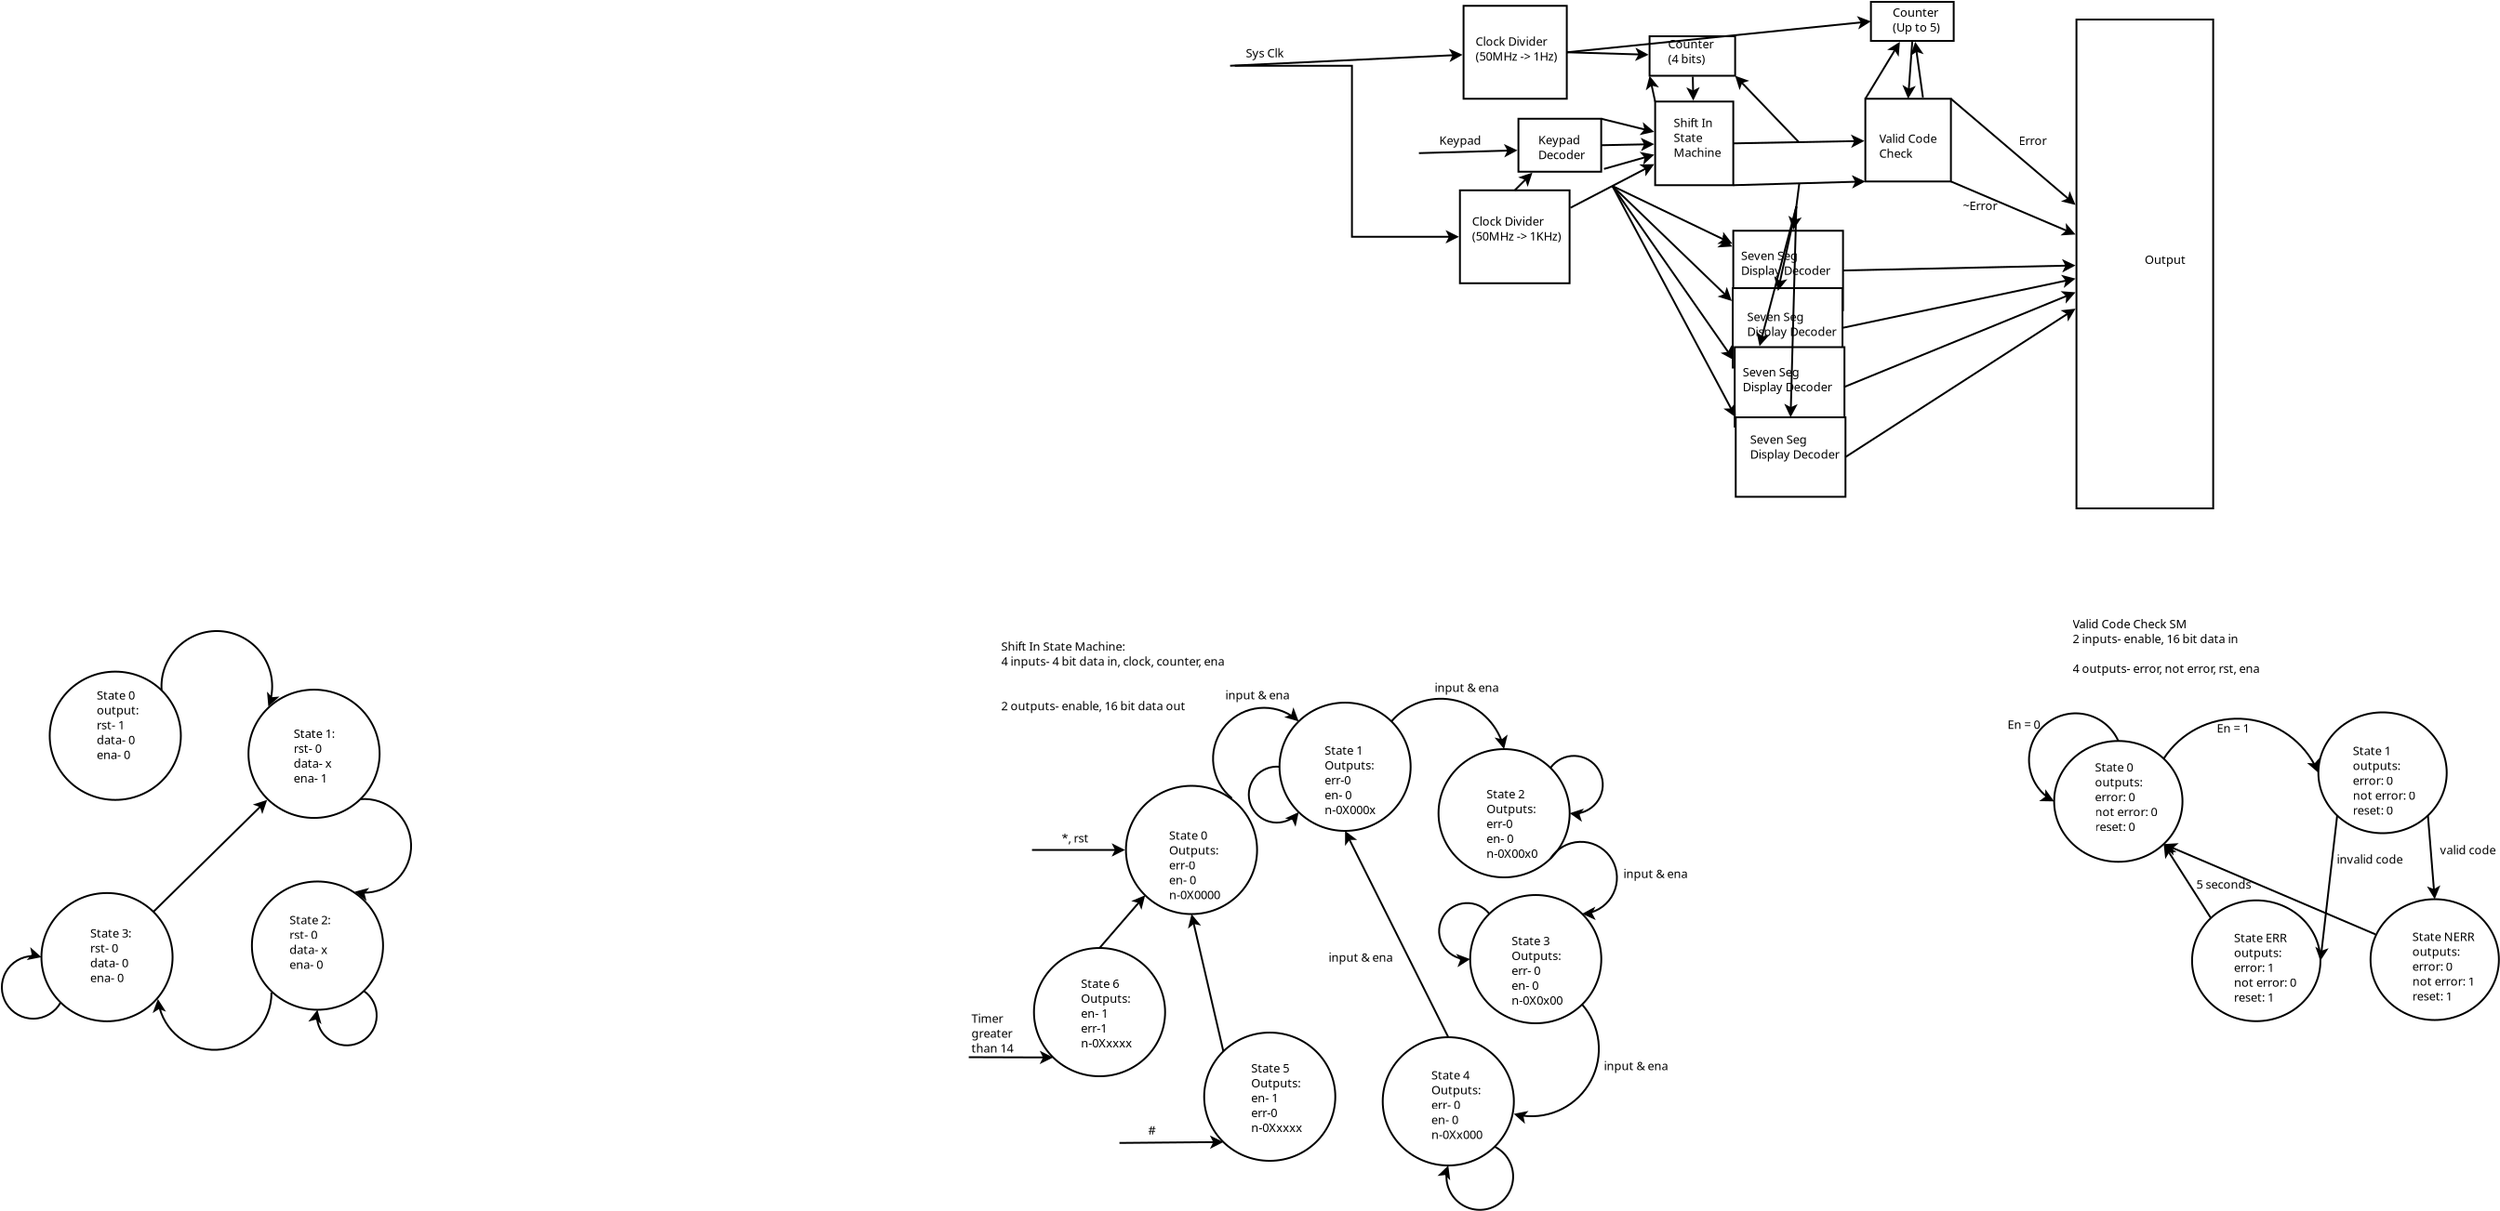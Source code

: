 <?xml version="1.0" encoding="UTF-8"?>
<dia:diagram xmlns:dia="http://www.lysator.liu.se/~alla/dia/">
  <dia:layer name="Background" visible="true" active="true">
    <dia:object type="Standard - Box" version="0" id="O0">
      <dia:attribute name="obj_pos">
        <dia:point val="17.65,6.45"/>
      </dia:attribute>
      <dia:attribute name="obj_bb">
        <dia:rectangle val="17.6,6.4;23.25,11.5"/>
      </dia:attribute>
      <dia:attribute name="elem_corner">
        <dia:point val="17.65,6.45"/>
      </dia:attribute>
      <dia:attribute name="elem_width">
        <dia:real val="5.55"/>
      </dia:attribute>
      <dia:attribute name="elem_height">
        <dia:real val="5"/>
      </dia:attribute>
      <dia:attribute name="show_background">
        <dia:boolean val="true"/>
      </dia:attribute>
    </dia:object>
    <dia:object type="Standard - Text" version="1" id="O1">
      <dia:attribute name="obj_pos">
        <dia:point val="18.3,8.6"/>
      </dia:attribute>
      <dia:attribute name="obj_bb">
        <dia:rectangle val="18.3,7.96;22.865,9.533"/>
      </dia:attribute>
      <dia:attribute name="text">
        <dia:composite type="text">
          <dia:attribute name="string">
            <dia:string>#Clock Divider
(50MHz -&gt; 1Hz)#</dia:string>
          </dia:attribute>
          <dia:attribute name="font">
            <dia:font family="sans" style="0" name="Helvetica"/>
          </dia:attribute>
          <dia:attribute name="height">
            <dia:real val="0.8"/>
          </dia:attribute>
          <dia:attribute name="pos">
            <dia:point val="18.3,8.6"/>
          </dia:attribute>
          <dia:attribute name="color">
            <dia:color val="#000000"/>
          </dia:attribute>
          <dia:attribute name="alignment">
            <dia:enum val="0"/>
          </dia:attribute>
        </dia:composite>
      </dia:attribute>
      <dia:attribute name="valign">
        <dia:enum val="3"/>
      </dia:attribute>
    </dia:object>
    <dia:object type="Standard - Box" version="0" id="O2">
      <dia:attribute name="obj_pos">
        <dia:point val="27.95,11.6"/>
      </dia:attribute>
      <dia:attribute name="obj_bb">
        <dia:rectangle val="27.9,11.55;32.2,16.15"/>
      </dia:attribute>
      <dia:attribute name="elem_corner">
        <dia:point val="27.95,11.6"/>
      </dia:attribute>
      <dia:attribute name="elem_width">
        <dia:real val="4.2"/>
      </dia:attribute>
      <dia:attribute name="elem_height">
        <dia:real val="4.5"/>
      </dia:attribute>
      <dia:attribute name="show_background">
        <dia:boolean val="true"/>
      </dia:attribute>
    </dia:object>
    <dia:object type="Standard - Text" version="1" id="O3">
      <dia:attribute name="obj_pos">
        <dia:point val="28.95,12.975"/>
      </dia:attribute>
      <dia:attribute name="obj_bb">
        <dia:rectangle val="28.95,12.335;31.273,14.707"/>
      </dia:attribute>
      <dia:attribute name="text">
        <dia:composite type="text">
          <dia:attribute name="string">
            <dia:string>#Shift In 
State
Machine#</dia:string>
          </dia:attribute>
          <dia:attribute name="font">
            <dia:font family="sans" style="0" name="Helvetica"/>
          </dia:attribute>
          <dia:attribute name="height">
            <dia:real val="0.8"/>
          </dia:attribute>
          <dia:attribute name="pos">
            <dia:point val="28.95,12.975"/>
          </dia:attribute>
          <dia:attribute name="color">
            <dia:color val="#000000"/>
          </dia:attribute>
          <dia:attribute name="alignment">
            <dia:enum val="0"/>
          </dia:attribute>
        </dia:composite>
      </dia:attribute>
      <dia:attribute name="valign">
        <dia:enum val="3"/>
      </dia:attribute>
    </dia:object>
    <dia:object type="Standard - Box" version="0" id="O4">
      <dia:attribute name="obj_pos">
        <dia:point val="39.25,11.45"/>
      </dia:attribute>
      <dia:attribute name="obj_bb">
        <dia:rectangle val="39.2,11.4;43.9,15.95"/>
      </dia:attribute>
      <dia:attribute name="elem_corner">
        <dia:point val="39.25,11.45"/>
      </dia:attribute>
      <dia:attribute name="elem_width">
        <dia:real val="4.6"/>
      </dia:attribute>
      <dia:attribute name="elem_height">
        <dia:real val="4.45"/>
      </dia:attribute>
      <dia:attribute name="show_background">
        <dia:boolean val="true"/>
      </dia:attribute>
    </dia:object>
    <dia:object type="Standard - Text" version="1" id="O5">
      <dia:attribute name="obj_pos">
        <dia:point val="40,13.825"/>
      </dia:attribute>
      <dia:attribute name="obj_bb">
        <dia:rectangle val="40,13.185;42.992,14.758"/>
      </dia:attribute>
      <dia:attribute name="text">
        <dia:composite type="text">
          <dia:attribute name="string">
            <dia:string>#Valid Code
Check#</dia:string>
          </dia:attribute>
          <dia:attribute name="font">
            <dia:font family="sans" style="0" name="Helvetica"/>
          </dia:attribute>
          <dia:attribute name="height">
            <dia:real val="0.8"/>
          </dia:attribute>
          <dia:attribute name="pos">
            <dia:point val="40,13.825"/>
          </dia:attribute>
          <dia:attribute name="color">
            <dia:color val="#000000"/>
          </dia:attribute>
          <dia:attribute name="alignment">
            <dia:enum val="0"/>
          </dia:attribute>
        </dia:composite>
      </dia:attribute>
      <dia:attribute name="valign">
        <dia:enum val="3"/>
      </dia:attribute>
    </dia:object>
    <dia:object type="Standard - Box" version="0" id="O6">
      <dia:attribute name="obj_pos">
        <dia:point val="32.15,18.55"/>
      </dia:attribute>
      <dia:attribute name="obj_bb">
        <dia:rectangle val="32.1,18.5;38.1,22.875"/>
      </dia:attribute>
      <dia:attribute name="elem_corner">
        <dia:point val="32.15,18.55"/>
      </dia:attribute>
      <dia:attribute name="elem_width">
        <dia:real val="5.9"/>
      </dia:attribute>
      <dia:attribute name="elem_height">
        <dia:real val="4.275"/>
      </dia:attribute>
      <dia:attribute name="show_background">
        <dia:boolean val="true"/>
      </dia:attribute>
    </dia:object>
    <dia:object type="Standard - Text" version="1" id="O7">
      <dia:attribute name="obj_pos">
        <dia:point val="32.575,20.125"/>
      </dia:attribute>
      <dia:attribute name="obj_bb">
        <dia:rectangle val="32.575,19.485;37.138,21.058"/>
      </dia:attribute>
      <dia:attribute name="text">
        <dia:composite type="text">
          <dia:attribute name="string">
            <dia:string>#Seven Seg
Display Decoder#</dia:string>
          </dia:attribute>
          <dia:attribute name="font">
            <dia:font family="sans" style="0" name="Helvetica"/>
          </dia:attribute>
          <dia:attribute name="height">
            <dia:real val="0.8"/>
          </dia:attribute>
          <dia:attribute name="pos">
            <dia:point val="32.575,20.125"/>
          </dia:attribute>
          <dia:attribute name="color">
            <dia:color val="#000000"/>
          </dia:attribute>
          <dia:attribute name="alignment">
            <dia:enum val="0"/>
          </dia:attribute>
        </dia:composite>
      </dia:attribute>
      <dia:attribute name="valign">
        <dia:enum val="3"/>
      </dia:attribute>
    </dia:object>
    <dia:object type="Standard - Box" version="0" id="O8">
      <dia:attribute name="obj_pos">
        <dia:point val="17.455,16.375"/>
      </dia:attribute>
      <dia:attribute name="obj_bb">
        <dia:rectangle val="17.405,16.325;23.4,21.425"/>
      </dia:attribute>
      <dia:attribute name="elem_corner">
        <dia:point val="17.455,16.375"/>
      </dia:attribute>
      <dia:attribute name="elem_width">
        <dia:real val="5.895"/>
      </dia:attribute>
      <dia:attribute name="elem_height">
        <dia:real val="5"/>
      </dia:attribute>
      <dia:attribute name="show_background">
        <dia:boolean val="true"/>
      </dia:attribute>
    </dia:object>
    <dia:object type="Standard - Text" version="1" id="O9">
      <dia:attribute name="obj_pos">
        <dia:point val="18.105,18.275"/>
      </dia:attribute>
      <dia:attribute name="obj_bb">
        <dia:rectangle val="18.105,17.635;23.047,19.207"/>
      </dia:attribute>
      <dia:attribute name="text">
        <dia:composite type="text">
          <dia:attribute name="string">
            <dia:string>#Clock Divider
(50MHz -&gt; 1KHz)#</dia:string>
          </dia:attribute>
          <dia:attribute name="font">
            <dia:font family="sans" style="0" name="Helvetica"/>
          </dia:attribute>
          <dia:attribute name="height">
            <dia:real val="0.8"/>
          </dia:attribute>
          <dia:attribute name="pos">
            <dia:point val="18.105,18.275"/>
          </dia:attribute>
          <dia:attribute name="color">
            <dia:color val="#000000"/>
          </dia:attribute>
          <dia:attribute name="alignment">
            <dia:enum val="0"/>
          </dia:attribute>
        </dia:composite>
      </dia:attribute>
      <dia:attribute name="valign">
        <dia:enum val="3"/>
      </dia:attribute>
    </dia:object>
    <dia:object type="Standard - Box" version="0" id="O10">
      <dia:attribute name="obj_pos">
        <dia:point val="27.65,8.088"/>
      </dia:attribute>
      <dia:attribute name="obj_bb">
        <dia:rectangle val="27.6,8.037;32.3,10.262"/>
      </dia:attribute>
      <dia:attribute name="elem_corner">
        <dia:point val="27.65,8.088"/>
      </dia:attribute>
      <dia:attribute name="elem_width">
        <dia:real val="4.6"/>
      </dia:attribute>
      <dia:attribute name="elem_height">
        <dia:real val="2.125"/>
      </dia:attribute>
      <dia:attribute name="show_background">
        <dia:boolean val="true"/>
      </dia:attribute>
    </dia:object>
    <dia:object type="Standard - Text" version="1" id="O11">
      <dia:attribute name="obj_pos">
        <dia:point val="28.65,8.738"/>
      </dia:attribute>
      <dia:attribute name="obj_bb">
        <dia:rectangle val="28.65,8.098;30.88,9.67"/>
      </dia:attribute>
      <dia:attribute name="text">
        <dia:composite type="text">
          <dia:attribute name="string">
            <dia:string>#Counter
(4 bits)#</dia:string>
          </dia:attribute>
          <dia:attribute name="font">
            <dia:font family="sans" style="0" name="Helvetica"/>
          </dia:attribute>
          <dia:attribute name="height">
            <dia:real val="0.8"/>
          </dia:attribute>
          <dia:attribute name="pos">
            <dia:point val="28.65,8.738"/>
          </dia:attribute>
          <dia:attribute name="color">
            <dia:color val="#000000"/>
          </dia:attribute>
          <dia:attribute name="alignment">
            <dia:enum val="0"/>
          </dia:attribute>
        </dia:composite>
      </dia:attribute>
      <dia:attribute name="valign">
        <dia:enum val="3"/>
      </dia:attribute>
    </dia:object>
    <dia:object type="Standard - Line" version="0" id="O12">
      <dia:attribute name="obj_pos">
        <dia:point val="23.4,17.314"/>
      </dia:attribute>
      <dia:attribute name="obj_bb">
        <dia:rectangle val="23.332,14.9;28.0,17.381"/>
      </dia:attribute>
      <dia:attribute name="conn_endpoints">
        <dia:point val="23.4,17.314"/>
        <dia:point val="27.901,14.97"/>
      </dia:attribute>
      <dia:attribute name="numcp">
        <dia:int val="1"/>
      </dia:attribute>
      <dia:attribute name="end_arrow">
        <dia:enum val="22"/>
      </dia:attribute>
      <dia:attribute name="end_arrow_length">
        <dia:real val="0.5"/>
      </dia:attribute>
      <dia:attribute name="end_arrow_width">
        <dia:real val="0.5"/>
      </dia:attribute>
      <dia:connections>
        <dia:connection handle="0" to="O8" connection="8"/>
        <dia:connection handle="1" to="O2" connection="8"/>
      </dia:connections>
    </dia:object>
    <dia:object type="Standard - Line" version="0" id="O13">
      <dia:attribute name="obj_pos">
        <dia:point val="25.65,16.142"/>
      </dia:attribute>
      <dia:attribute name="obj_bb">
        <dia:rectangle val="25.584,16.075;32.201,19.323"/>
      </dia:attribute>
      <dia:attribute name="conn_endpoints">
        <dia:point val="25.65,16.142"/>
        <dia:point val="32.1,19.244"/>
      </dia:attribute>
      <dia:attribute name="numcp">
        <dia:int val="1"/>
      </dia:attribute>
      <dia:attribute name="end_arrow">
        <dia:enum val="22"/>
      </dia:attribute>
      <dia:attribute name="end_arrow_length">
        <dia:real val="0.5"/>
      </dia:attribute>
      <dia:attribute name="end_arrow_width">
        <dia:real val="0.5"/>
      </dia:attribute>
      <dia:connections>
        <dia:connection handle="0" to="O12" connection="0"/>
        <dia:connection handle="1" to="O6" connection="8"/>
      </dia:connections>
    </dia:object>
    <dia:object type="Standard - Line" version="0" id="O14">
      <dia:attribute name="obj_pos">
        <dia:point val="23.2,8.95"/>
      </dia:attribute>
      <dia:attribute name="obj_bb">
        <dia:rectangle val="23.148,8.701;27.711,9.424"/>
      </dia:attribute>
      <dia:attribute name="conn_endpoints">
        <dia:point val="23.2,8.95"/>
        <dia:point val="27.6,9.08"/>
      </dia:attribute>
      <dia:attribute name="numcp">
        <dia:int val="1"/>
      </dia:attribute>
      <dia:attribute name="end_arrow">
        <dia:enum val="22"/>
      </dia:attribute>
      <dia:attribute name="end_arrow_length">
        <dia:real val="0.5"/>
      </dia:attribute>
      <dia:attribute name="end_arrow_width">
        <dia:real val="0.5"/>
      </dia:attribute>
      <dia:connections>
        <dia:connection handle="0" to="O0" connection="4"/>
        <dia:connection handle="1" to="O10" connection="8"/>
      </dia:connections>
    </dia:object>
    <dia:object type="Standard - Line" version="0" id="O15">
      <dia:attribute name="obj_pos">
        <dia:point val="29.974,10.262"/>
      </dia:attribute>
      <dia:attribute name="obj_bb">
        <dia:rectangle val="29.626,10.211;30.35,11.662"/>
      </dia:attribute>
      <dia:attribute name="conn_endpoints">
        <dia:point val="29.974,10.262"/>
        <dia:point val="30.001,11.55"/>
      </dia:attribute>
      <dia:attribute name="numcp">
        <dia:int val="1"/>
      </dia:attribute>
      <dia:attribute name="end_arrow">
        <dia:enum val="22"/>
      </dia:attribute>
      <dia:attribute name="end_arrow_length">
        <dia:real val="0.5"/>
      </dia:attribute>
      <dia:attribute name="end_arrow_width">
        <dia:real val="0.5"/>
      </dia:attribute>
      <dia:connections>
        <dia:connection handle="0" to="O10" connection="8"/>
        <dia:connection handle="1" to="O2" connection="8"/>
      </dia:connections>
    </dia:object>
    <dia:object type="Standard - Line" version="0" id="O16">
      <dia:attribute name="obj_pos">
        <dia:point val="35.7,16"/>
      </dia:attribute>
      <dia:attribute name="obj_bb">
        <dia:rectangle val="35.098,15.944;35.816,18.615"/>
      </dia:attribute>
      <dia:attribute name="conn_endpoints">
        <dia:point val="35.7,16"/>
        <dia:point val="35.38,18.504"/>
      </dia:attribute>
      <dia:attribute name="numcp">
        <dia:int val="1"/>
      </dia:attribute>
      <dia:attribute name="end_arrow">
        <dia:enum val="22"/>
      </dia:attribute>
      <dia:attribute name="end_arrow_length">
        <dia:real val="0.5"/>
      </dia:attribute>
      <dia:attribute name="end_arrow_width">
        <dia:real val="0.5"/>
      </dia:attribute>
      <dia:connections>
        <dia:connection handle="0" to="O52" connection="0"/>
        <dia:connection handle="1" to="O6" connection="8"/>
      </dia:connections>
    </dia:object>
    <dia:object type="Standard - Line" version="0" id="O17">
      <dia:attribute name="obj_pos">
        <dia:point val="32.15,13.85"/>
      </dia:attribute>
      <dia:attribute name="obj_bb">
        <dia:rectangle val="32.099,13.368;39.312,14.092"/>
      </dia:attribute>
      <dia:attribute name="conn_endpoints">
        <dia:point val="32.15,13.85"/>
        <dia:point val="39.2,13.719"/>
      </dia:attribute>
      <dia:attribute name="numcp">
        <dia:int val="1"/>
      </dia:attribute>
      <dia:attribute name="end_arrow">
        <dia:enum val="22"/>
      </dia:attribute>
      <dia:attribute name="end_arrow_length">
        <dia:real val="0.5"/>
      </dia:attribute>
      <dia:attribute name="end_arrow_width">
        <dia:real val="0.5"/>
      </dia:attribute>
      <dia:connections>
        <dia:connection handle="0" to="O2" connection="4"/>
        <dia:connection handle="1" to="O4" connection="8"/>
      </dia:connections>
    </dia:object>
    <dia:object type="Standard - Line" version="0" id="O18">
      <dia:attribute name="obj_pos">
        <dia:point val="15.25,14.375"/>
      </dia:attribute>
      <dia:attribute name="obj_bb">
        <dia:rectangle val="15.199,13.881;20.662,14.604"/>
      </dia:attribute>
      <dia:attribute name="conn_endpoints">
        <dia:point val="15.25,14.375"/>
        <dia:point val="20.55,14.225"/>
      </dia:attribute>
      <dia:attribute name="numcp">
        <dia:int val="1"/>
      </dia:attribute>
      <dia:attribute name="end_arrow">
        <dia:enum val="22"/>
      </dia:attribute>
      <dia:attribute name="end_arrow_length">
        <dia:real val="0.5"/>
      </dia:attribute>
      <dia:attribute name="end_arrow_width">
        <dia:real val="0.5"/>
      </dia:attribute>
    </dia:object>
    <dia:object type="Standard - Text" version="1" id="O19">
      <dia:attribute name="obj_pos">
        <dia:point val="16.35,13.925"/>
      </dia:attribute>
      <dia:attribute name="obj_bb">
        <dia:rectangle val="16.35,13.285;18.43,14.057"/>
      </dia:attribute>
      <dia:attribute name="text">
        <dia:composite type="text">
          <dia:attribute name="string">
            <dia:string>#Keypad#</dia:string>
          </dia:attribute>
          <dia:attribute name="font">
            <dia:font family="sans" style="0" name="Helvetica"/>
          </dia:attribute>
          <dia:attribute name="height">
            <dia:real val="0.8"/>
          </dia:attribute>
          <dia:attribute name="pos">
            <dia:point val="16.35,13.925"/>
          </dia:attribute>
          <dia:attribute name="color">
            <dia:color val="#000000"/>
          </dia:attribute>
          <dia:attribute name="alignment">
            <dia:enum val="0"/>
          </dia:attribute>
        </dia:composite>
      </dia:attribute>
      <dia:attribute name="valign">
        <dia:enum val="3"/>
      </dia:attribute>
    </dia:object>
    <dia:object type="Standard - Text" version="1" id="O20">
      <dia:attribute name="obj_pos">
        <dia:point val="5.95,9.225"/>
      </dia:attribute>
      <dia:attribute name="obj_bb">
        <dia:rectangle val="5.95,8.585;7.965,9.357"/>
      </dia:attribute>
      <dia:attribute name="text">
        <dia:composite type="text">
          <dia:attribute name="string">
            <dia:string>#Sys Clk#</dia:string>
          </dia:attribute>
          <dia:attribute name="font">
            <dia:font family="sans" style="0" name="Helvetica"/>
          </dia:attribute>
          <dia:attribute name="height">
            <dia:real val="0.8"/>
          </dia:attribute>
          <dia:attribute name="pos">
            <dia:point val="5.95,9.225"/>
          </dia:attribute>
          <dia:attribute name="color">
            <dia:color val="#000000"/>
          </dia:attribute>
          <dia:attribute name="alignment">
            <dia:enum val="0"/>
          </dia:attribute>
        </dia:composite>
      </dia:attribute>
      <dia:attribute name="valign">
        <dia:enum val="3"/>
      </dia:attribute>
    </dia:object>
    <dia:object type="Standard - Line" version="0" id="O21">
      <dia:attribute name="obj_pos">
        <dia:point val="5.1,9.675"/>
      </dia:attribute>
      <dia:attribute name="obj_bb">
        <dia:rectangle val="5.048,8.751;17.711,9.727"/>
      </dia:attribute>
      <dia:attribute name="conn_endpoints">
        <dia:point val="5.1,9.675"/>
        <dia:point val="17.6,9.084"/>
      </dia:attribute>
      <dia:attribute name="numcp">
        <dia:int val="1"/>
      </dia:attribute>
      <dia:attribute name="end_arrow">
        <dia:enum val="22"/>
      </dia:attribute>
      <dia:attribute name="end_arrow_length">
        <dia:real val="0.5"/>
      </dia:attribute>
      <dia:attribute name="end_arrow_width">
        <dia:real val="0.5"/>
      </dia:attribute>
      <dia:connections>
        <dia:connection handle="1" to="O0" connection="8"/>
      </dia:connections>
    </dia:object>
    <dia:object type="Standard - ZigZagLine" version="1" id="O22">
      <dia:attribute name="obj_pos">
        <dia:point val="5.35,9.675"/>
      </dia:attribute>
      <dia:attribute name="obj_bb">
        <dia:rectangle val="5.3,9.625;17.517,19.237"/>
      </dia:attribute>
      <dia:attribute name="orth_points">
        <dia:point val="5.35,9.675"/>
        <dia:point val="11.65,9.675"/>
        <dia:point val="11.65,18.875"/>
        <dia:point val="17.406,18.875"/>
      </dia:attribute>
      <dia:attribute name="orth_orient">
        <dia:enum val="0"/>
        <dia:enum val="1"/>
        <dia:enum val="0"/>
      </dia:attribute>
      <dia:attribute name="autorouting">
        <dia:boolean val="false"/>
      </dia:attribute>
      <dia:attribute name="end_arrow">
        <dia:enum val="22"/>
      </dia:attribute>
      <dia:attribute name="end_arrow_length">
        <dia:real val="0.5"/>
      </dia:attribute>
      <dia:attribute name="end_arrow_width">
        <dia:real val="0.5"/>
      </dia:attribute>
      <dia:connections>
        <dia:connection handle="1" to="O8" connection="8"/>
      </dia:connections>
    </dia:object>
    <dia:object type="Standard - Box" version="0" id="O23">
      <dia:attribute name="obj_pos">
        <dia:point val="32.121,21.638"/>
      </dia:attribute>
      <dia:attribute name="obj_bb">
        <dia:rectangle val="32.072,21.588;38.072,25.963"/>
      </dia:attribute>
      <dia:attribute name="elem_corner">
        <dia:point val="32.121,21.638"/>
      </dia:attribute>
      <dia:attribute name="elem_width">
        <dia:real val="5.9"/>
      </dia:attribute>
      <dia:attribute name="elem_height">
        <dia:real val="4.275"/>
      </dia:attribute>
      <dia:attribute name="show_background">
        <dia:boolean val="true"/>
      </dia:attribute>
    </dia:object>
    <dia:object type="Standard - Text" version="1" id="O24">
      <dia:attribute name="obj_pos">
        <dia:point val="32.897,23.413"/>
      </dia:attribute>
      <dia:attribute name="obj_bb">
        <dia:rectangle val="32.897,22.773;37.459,24.345"/>
      </dia:attribute>
      <dia:attribute name="text">
        <dia:composite type="text">
          <dia:attribute name="string">
            <dia:string>#Seven Seg
Display Decoder#</dia:string>
          </dia:attribute>
          <dia:attribute name="font">
            <dia:font family="sans" style="0" name="Helvetica"/>
          </dia:attribute>
          <dia:attribute name="height">
            <dia:real val="0.8"/>
          </dia:attribute>
          <dia:attribute name="pos">
            <dia:point val="32.897,23.413"/>
          </dia:attribute>
          <dia:attribute name="color">
            <dia:color val="#000000"/>
          </dia:attribute>
          <dia:attribute name="alignment">
            <dia:enum val="0"/>
          </dia:attribute>
        </dia:composite>
      </dia:attribute>
      <dia:attribute name="valign">
        <dia:enum val="3"/>
      </dia:attribute>
    </dia:object>
    <dia:object type="Standard - Line" version="0" id="O25">
      <dia:attribute name="obj_pos">
        <dia:point val="25.65,16.142"/>
      </dia:attribute>
      <dia:attribute name="obj_bb">
        <dia:rectangle val="25.579,16.071;32.152,22.41"/>
      </dia:attribute>
      <dia:attribute name="conn_endpoints">
        <dia:point val="25.65,16.142"/>
        <dia:point val="32.072,22.332"/>
      </dia:attribute>
      <dia:attribute name="numcp">
        <dia:int val="1"/>
      </dia:attribute>
      <dia:attribute name="end_arrow">
        <dia:enum val="22"/>
      </dia:attribute>
      <dia:attribute name="end_arrow_length">
        <dia:real val="0.5"/>
      </dia:attribute>
      <dia:attribute name="end_arrow_width">
        <dia:real val="0.5"/>
      </dia:attribute>
      <dia:connections>
        <dia:connection handle="0" to="O12" connection="0"/>
      </dia:connections>
    </dia:object>
    <dia:object type="Standard - Line" version="0" id="O26">
      <dia:attribute name="obj_pos">
        <dia:point val="31.719,19.236"/>
      </dia:attribute>
      <dia:attribute name="obj_bb">
        <dia:rectangle val="31.395,18.826;32.203,19.503"/>
      </dia:attribute>
      <dia:attribute name="conn_endpoints">
        <dia:point val="31.719,19.236"/>
        <dia:point val="32.1,19.4"/>
      </dia:attribute>
      <dia:attribute name="numcp">
        <dia:int val="1"/>
      </dia:attribute>
      <dia:attribute name="end_arrow">
        <dia:enum val="22"/>
      </dia:attribute>
      <dia:attribute name="end_arrow_length">
        <dia:real val="0.5"/>
      </dia:attribute>
      <dia:attribute name="end_arrow_width">
        <dia:real val="0.5"/>
      </dia:attribute>
      <dia:connections>
        <dia:connection handle="1" to="O6" connection="8"/>
      </dia:connections>
    </dia:object>
    <dia:object type="Standard - Box" version="0" id="O27">
      <dia:attribute name="obj_pos">
        <dia:point val="32.227,24.813"/>
      </dia:attribute>
      <dia:attribute name="obj_bb">
        <dia:rectangle val="32.176,24.763;38.176,29.138"/>
      </dia:attribute>
      <dia:attribute name="elem_corner">
        <dia:point val="32.227,24.813"/>
      </dia:attribute>
      <dia:attribute name="elem_width">
        <dia:real val="5.9"/>
      </dia:attribute>
      <dia:attribute name="elem_height">
        <dia:real val="4.275"/>
      </dia:attribute>
      <dia:attribute name="show_background">
        <dia:boolean val="true"/>
      </dia:attribute>
    </dia:object>
    <dia:object type="Standard - Text" version="1" id="O28">
      <dia:attribute name="obj_pos">
        <dia:point val="32.651,26.388"/>
      </dia:attribute>
      <dia:attribute name="obj_bb">
        <dia:rectangle val="32.651,25.748;37.214,27.32"/>
      </dia:attribute>
      <dia:attribute name="text">
        <dia:composite type="text">
          <dia:attribute name="string">
            <dia:string>#Seven Seg
Display Decoder#</dia:string>
          </dia:attribute>
          <dia:attribute name="font">
            <dia:font family="sans" style="0" name="Helvetica"/>
          </dia:attribute>
          <dia:attribute name="height">
            <dia:real val="0.8"/>
          </dia:attribute>
          <dia:attribute name="pos">
            <dia:point val="32.651,26.388"/>
          </dia:attribute>
          <dia:attribute name="color">
            <dia:color val="#000000"/>
          </dia:attribute>
          <dia:attribute name="alignment">
            <dia:enum val="0"/>
          </dia:attribute>
        </dia:composite>
      </dia:attribute>
      <dia:attribute name="valign">
        <dia:enum val="3"/>
      </dia:attribute>
    </dia:object>
    <dia:object type="Standard - Line" version="0" id="O29">
      <dia:attribute name="obj_pos">
        <dia:point val="25.65,16.142"/>
      </dia:attribute>
      <dia:attribute name="obj_bb">
        <dia:rectangle val="25.581,16.072;32.246,25.599"/>
      </dia:attribute>
      <dia:attribute name="conn_endpoints">
        <dia:point val="25.65,16.142"/>
        <dia:point val="32.177,25.507"/>
      </dia:attribute>
      <dia:attribute name="numcp">
        <dia:int val="1"/>
      </dia:attribute>
      <dia:attribute name="end_arrow">
        <dia:enum val="22"/>
      </dia:attribute>
      <dia:attribute name="end_arrow_length">
        <dia:real val="0.5"/>
      </dia:attribute>
      <dia:attribute name="end_arrow_width">
        <dia:real val="0.5"/>
      </dia:attribute>
      <dia:connections>
        <dia:connection handle="0" to="O12" connection="0"/>
      </dia:connections>
    </dia:object>
    <dia:object type="Standard - Line" version="0" id="O30">
      <dia:attribute name="obj_pos">
        <dia:point val="35.54,17.252"/>
      </dia:attribute>
      <dia:attribute name="obj_bb">
        <dia:rectangle val="33.367,17.191;35.601,24.87"/>
      </dia:attribute>
      <dia:attribute name="conn_endpoints">
        <dia:point val="35.54,17.252"/>
        <dia:point val="33.561,24.762"/>
      </dia:attribute>
      <dia:attribute name="numcp">
        <dia:int val="1"/>
      </dia:attribute>
      <dia:attribute name="end_arrow">
        <dia:enum val="22"/>
      </dia:attribute>
      <dia:attribute name="end_arrow_length">
        <dia:real val="0.5"/>
      </dia:attribute>
      <dia:attribute name="end_arrow_width">
        <dia:real val="0.5"/>
      </dia:attribute>
      <dia:connections>
        <dia:connection handle="0" to="O16" connection="0"/>
      </dia:connections>
    </dia:object>
    <dia:object type="Standard - Box" version="0" id="O31">
      <dia:attribute name="obj_pos">
        <dia:point val="32.282,28.588"/>
      </dia:attribute>
      <dia:attribute name="obj_bb">
        <dia:rectangle val="32.231,28.538;38.231,32.913"/>
      </dia:attribute>
      <dia:attribute name="elem_corner">
        <dia:point val="32.282,28.588"/>
      </dia:attribute>
      <dia:attribute name="elem_width">
        <dia:real val="5.9"/>
      </dia:attribute>
      <dia:attribute name="elem_height">
        <dia:real val="4.275"/>
      </dia:attribute>
      <dia:attribute name="show_background">
        <dia:boolean val="true"/>
      </dia:attribute>
    </dia:object>
    <dia:object type="Standard - Text" version="1" id="O32">
      <dia:attribute name="obj_pos">
        <dia:point val="33.056,30.013"/>
      </dia:attribute>
      <dia:attribute name="obj_bb">
        <dia:rectangle val="33.056,29.373;37.619,30.945"/>
      </dia:attribute>
      <dia:attribute name="text">
        <dia:composite type="text">
          <dia:attribute name="string">
            <dia:string>#Seven Seg
Display Decoder#</dia:string>
          </dia:attribute>
          <dia:attribute name="font">
            <dia:font family="sans" style="0" name="Helvetica"/>
          </dia:attribute>
          <dia:attribute name="height">
            <dia:real val="0.8"/>
          </dia:attribute>
          <dia:attribute name="pos">
            <dia:point val="33.056,30.013"/>
          </dia:attribute>
          <dia:attribute name="color">
            <dia:color val="#000000"/>
          </dia:attribute>
          <dia:attribute name="alignment">
            <dia:enum val="0"/>
          </dia:attribute>
        </dia:composite>
      </dia:attribute>
      <dia:attribute name="valign">
        <dia:enum val="3"/>
      </dia:attribute>
    </dia:object>
    <dia:object type="Standard - Line" version="0" id="O33">
      <dia:attribute name="obj_pos">
        <dia:point val="25.65,16.142"/>
      </dia:attribute>
      <dia:attribute name="obj_bb">
        <dia:rectangle val="25.583,16.074;32.351,28.686"/>
      </dia:attribute>
      <dia:attribute name="conn_endpoints">
        <dia:point val="25.65,16.142"/>
        <dia:point val="32.282,28.588"/>
      </dia:attribute>
      <dia:attribute name="numcp">
        <dia:int val="1"/>
      </dia:attribute>
      <dia:attribute name="end_arrow">
        <dia:enum val="22"/>
      </dia:attribute>
      <dia:attribute name="end_arrow_length">
        <dia:real val="0.5"/>
      </dia:attribute>
      <dia:attribute name="end_arrow_width">
        <dia:real val="0.5"/>
      </dia:attribute>
      <dia:connections>
        <dia:connection handle="0" to="O12" connection="0"/>
        <dia:connection handle="1" to="O31" connection="0"/>
      </dia:connections>
    </dia:object>
    <dia:object type="Standard - Line" version="0" id="O34">
      <dia:attribute name="obj_pos">
        <dia:point val="35.54,17.252"/>
      </dia:attribute>
      <dia:attribute name="obj_bb">
        <dia:rectangle val="34.886,17.201;35.61,28.699"/>
      </dia:attribute>
      <dia:attribute name="conn_endpoints">
        <dia:point val="35.54,17.252"/>
        <dia:point val="35.231,28.588"/>
      </dia:attribute>
      <dia:attribute name="numcp">
        <dia:int val="1"/>
      </dia:attribute>
      <dia:attribute name="end_arrow">
        <dia:enum val="22"/>
      </dia:attribute>
      <dia:attribute name="end_arrow_length">
        <dia:real val="0.5"/>
      </dia:attribute>
      <dia:attribute name="end_arrow_width">
        <dia:real val="0.5"/>
      </dia:attribute>
      <dia:connections>
        <dia:connection handle="0" to="O16" connection="0"/>
        <dia:connection handle="1" to="O31" connection="1"/>
      </dia:connections>
    </dia:object>
    <dia:object type="Standard - Line" version="0" id="O35">
      <dia:attribute name="obj_pos">
        <dia:point val="35.54,17.252"/>
      </dia:attribute>
      <dia:attribute name="obj_bb">
        <dia:rectangle val="34.327,17.192;35.599,21.897"/>
      </dia:attribute>
      <dia:attribute name="conn_endpoints">
        <dia:point val="35.54,17.252"/>
        <dia:point val="34.55,21.788"/>
      </dia:attribute>
      <dia:attribute name="numcp">
        <dia:int val="1"/>
      </dia:attribute>
      <dia:attribute name="end_arrow">
        <dia:enum val="22"/>
      </dia:attribute>
      <dia:attribute name="end_arrow_length">
        <dia:real val="0.5"/>
      </dia:attribute>
      <dia:attribute name="end_arrow_width">
        <dia:real val="0.5"/>
      </dia:attribute>
      <dia:connections>
        <dia:connection handle="0" to="O16" connection="0"/>
      </dia:connections>
    </dia:object>
    <dia:object type="Standard - Box" version="0" id="O36">
      <dia:attribute name="obj_pos">
        <dia:point val="50.6,7.188"/>
      </dia:attribute>
      <dia:attribute name="obj_bb">
        <dia:rectangle val="50.55,7.138;58,33.538"/>
      </dia:attribute>
      <dia:attribute name="elem_corner">
        <dia:point val="50.6,7.188"/>
      </dia:attribute>
      <dia:attribute name="elem_width">
        <dia:real val="7.35"/>
      </dia:attribute>
      <dia:attribute name="elem_height">
        <dia:real val="26.3"/>
      </dia:attribute>
      <dia:attribute name="show_background">
        <dia:boolean val="true"/>
      </dia:attribute>
    </dia:object>
    <dia:object type="Standard - Line" version="0" id="O37">
      <dia:attribute name="obj_pos">
        <dia:point val="43.85,11.45"/>
      </dia:attribute>
      <dia:attribute name="obj_bb">
        <dia:rectangle val="43.779,11.38;50.635,17.234"/>
      </dia:attribute>
      <dia:attribute name="conn_endpoints">
        <dia:point val="43.85,11.45"/>
        <dia:point val="50.55,17.162"/>
      </dia:attribute>
      <dia:attribute name="numcp">
        <dia:int val="1"/>
      </dia:attribute>
      <dia:attribute name="end_arrow">
        <dia:enum val="22"/>
      </dia:attribute>
      <dia:attribute name="end_arrow_length">
        <dia:real val="0.5"/>
      </dia:attribute>
      <dia:attribute name="end_arrow_width">
        <dia:real val="0.5"/>
      </dia:attribute>
      <dia:connections>
        <dia:connection handle="0" to="O4" connection="2"/>
        <dia:connection handle="1" to="O36" connection="8"/>
      </dia:connections>
    </dia:object>
    <dia:object type="Standard - Line" version="0" id="O38">
      <dia:attribute name="obj_pos">
        <dia:point val="43.85,15.9"/>
      </dia:attribute>
      <dia:attribute name="obj_bb">
        <dia:rectangle val="43.784,15.834;50.653,18.857"/>
      </dia:attribute>
      <dia:attribute name="conn_endpoints">
        <dia:point val="43.85,15.9"/>
        <dia:point val="50.55,18.752"/>
      </dia:attribute>
      <dia:attribute name="numcp">
        <dia:int val="1"/>
      </dia:attribute>
      <dia:attribute name="end_arrow">
        <dia:enum val="22"/>
      </dia:attribute>
      <dia:attribute name="end_arrow_length">
        <dia:real val="0.5"/>
      </dia:attribute>
      <dia:attribute name="end_arrow_width">
        <dia:real val="0.5"/>
      </dia:attribute>
      <dia:connections>
        <dia:connection handle="0" to="O4" connection="7"/>
        <dia:connection handle="1" to="O36" connection="8"/>
      </dia:connections>
    </dia:object>
    <dia:object type="Standard - Text" version="1" id="O39">
      <dia:attribute name="obj_pos">
        <dia:point val="54.275,20.337"/>
      </dia:attribute>
      <dia:attribute name="obj_bb">
        <dia:rectangle val="54.275,19.698;56.227,20.47"/>
      </dia:attribute>
      <dia:attribute name="text">
        <dia:composite type="text">
          <dia:attribute name="string">
            <dia:string>#Output#</dia:string>
          </dia:attribute>
          <dia:attribute name="font">
            <dia:font family="sans" style="0" name="Helvetica"/>
          </dia:attribute>
          <dia:attribute name="height">
            <dia:real val="0.8"/>
          </dia:attribute>
          <dia:attribute name="pos">
            <dia:point val="54.275,20.337"/>
          </dia:attribute>
          <dia:attribute name="color">
            <dia:color val="#000000"/>
          </dia:attribute>
          <dia:attribute name="alignment">
            <dia:enum val="0"/>
          </dia:attribute>
        </dia:composite>
      </dia:attribute>
      <dia:attribute name="valign">
        <dia:enum val="3"/>
      </dia:attribute>
      <dia:connections>
        <dia:connection handle="0" to="O36" connection="8"/>
      </dia:connections>
    </dia:object>
    <dia:object type="Standard - Text" version="1" id="O40">
      <dia:attribute name="obj_pos">
        <dia:point val="47.5,13.938"/>
      </dia:attribute>
      <dia:attribute name="obj_bb">
        <dia:rectangle val="47.5,13.297;48.898,14.07"/>
      </dia:attribute>
      <dia:attribute name="text">
        <dia:composite type="text">
          <dia:attribute name="string">
            <dia:string>#Error#</dia:string>
          </dia:attribute>
          <dia:attribute name="font">
            <dia:font family="sans" style="0" name="Helvetica"/>
          </dia:attribute>
          <dia:attribute name="height">
            <dia:real val="0.8"/>
          </dia:attribute>
          <dia:attribute name="pos">
            <dia:point val="47.5,13.938"/>
          </dia:attribute>
          <dia:attribute name="color">
            <dia:color val="#000000"/>
          </dia:attribute>
          <dia:attribute name="alignment">
            <dia:enum val="0"/>
          </dia:attribute>
        </dia:composite>
      </dia:attribute>
      <dia:attribute name="valign">
        <dia:enum val="3"/>
      </dia:attribute>
    </dia:object>
    <dia:object type="Standard - Text" version="1" id="O41">
      <dia:attribute name="obj_pos">
        <dia:point val="44.5,17.438"/>
      </dia:attribute>
      <dia:attribute name="obj_bb">
        <dia:rectangle val="44.5,16.797;46.362,17.57"/>
      </dia:attribute>
      <dia:attribute name="text">
        <dia:composite type="text">
          <dia:attribute name="string">
            <dia:string>#~Error#</dia:string>
          </dia:attribute>
          <dia:attribute name="font">
            <dia:font family="sans" style="0" name="Helvetica"/>
          </dia:attribute>
          <dia:attribute name="height">
            <dia:real val="0.8"/>
          </dia:attribute>
          <dia:attribute name="pos">
            <dia:point val="44.5,17.438"/>
          </dia:attribute>
          <dia:attribute name="color">
            <dia:color val="#000000"/>
          </dia:attribute>
          <dia:attribute name="alignment">
            <dia:enum val="0"/>
          </dia:attribute>
        </dia:composite>
      </dia:attribute>
      <dia:attribute name="valign">
        <dia:enum val="3"/>
      </dia:attribute>
    </dia:object>
    <dia:object type="Standard - Line" version="0" id="O42">
      <dia:attribute name="obj_pos">
        <dia:point val="38.05,20.688"/>
      </dia:attribute>
      <dia:attribute name="obj_bb">
        <dia:rectangle val="37.999,20.069;50.662,20.793"/>
      </dia:attribute>
      <dia:attribute name="conn_endpoints">
        <dia:point val="38.05,20.688"/>
        <dia:point val="50.55,20.418"/>
      </dia:attribute>
      <dia:attribute name="numcp">
        <dia:int val="1"/>
      </dia:attribute>
      <dia:attribute name="end_arrow">
        <dia:enum val="22"/>
      </dia:attribute>
      <dia:attribute name="end_arrow_length">
        <dia:real val="0.5"/>
      </dia:attribute>
      <dia:attribute name="end_arrow_width">
        <dia:real val="0.5"/>
      </dia:attribute>
      <dia:connections>
        <dia:connection handle="0" to="O6" connection="4"/>
        <dia:connection handle="1" to="O36" connection="8"/>
      </dia:connections>
    </dia:object>
    <dia:object type="Standard - Line" version="0" id="O43">
      <dia:attribute name="obj_pos">
        <dia:point val="38.022,23.775"/>
      </dia:attribute>
      <dia:attribute name="obj_bb">
        <dia:rectangle val="37.962,20.898;50.66,23.834"/>
      </dia:attribute>
      <dia:attribute name="conn_endpoints">
        <dia:point val="38.022,23.775"/>
        <dia:point val="50.55,21.125"/>
      </dia:attribute>
      <dia:attribute name="numcp">
        <dia:int val="1"/>
      </dia:attribute>
      <dia:attribute name="end_arrow">
        <dia:enum val="22"/>
      </dia:attribute>
      <dia:attribute name="end_arrow_length">
        <dia:real val="0.5"/>
      </dia:attribute>
      <dia:attribute name="end_arrow_width">
        <dia:real val="0.5"/>
      </dia:attribute>
      <dia:connections>
        <dia:connection handle="0" to="O23" connection="4"/>
        <dia:connection handle="1" to="O36" connection="8"/>
      </dia:connections>
    </dia:object>
    <dia:object type="Standard - Line" version="0" id="O44">
      <dia:attribute name="obj_pos">
        <dia:point val="38.127,26.95"/>
      </dia:attribute>
      <dia:attribute name="obj_bb">
        <dia:rectangle val="38.061,21.75;50.655,27.015"/>
      </dia:attribute>
      <dia:attribute name="conn_endpoints">
        <dia:point val="38.127,26.95"/>
        <dia:point val="50.551,21.862"/>
      </dia:attribute>
      <dia:attribute name="numcp">
        <dia:int val="1"/>
      </dia:attribute>
      <dia:attribute name="end_arrow">
        <dia:enum val="22"/>
      </dia:attribute>
      <dia:attribute name="end_arrow_length">
        <dia:real val="0.5"/>
      </dia:attribute>
      <dia:attribute name="end_arrow_width">
        <dia:real val="0.5"/>
      </dia:attribute>
      <dia:connections>
        <dia:connection handle="0" to="O27" connection="4"/>
        <dia:connection handle="1" to="O36" connection="8"/>
      </dia:connections>
    </dia:object>
    <dia:object type="Standard - Line" version="0" id="O45">
      <dia:attribute name="obj_pos">
        <dia:point val="38.181,30.725"/>
      </dia:attribute>
      <dia:attribute name="obj_bb">
        <dia:rectangle val="38.112,22.673;50.644,30.794"/>
      </dia:attribute>
      <dia:attribute name="conn_endpoints">
        <dia:point val="38.181,30.725"/>
        <dia:point val="50.55,22.742"/>
      </dia:attribute>
      <dia:attribute name="numcp">
        <dia:int val="1"/>
      </dia:attribute>
      <dia:attribute name="end_arrow">
        <dia:enum val="22"/>
      </dia:attribute>
      <dia:attribute name="end_arrow_length">
        <dia:real val="0.5"/>
      </dia:attribute>
      <dia:attribute name="end_arrow_width">
        <dia:real val="0.5"/>
      </dia:attribute>
      <dia:connections>
        <dia:connection handle="0" to="O31" connection="4"/>
        <dia:connection handle="1" to="O36" connection="8"/>
      </dia:connections>
    </dia:object>
    <dia:object type="Standard - Line" version="0" id="O46">
      <dia:attribute name="obj_pos">
        <dia:point val="25.05,12.525"/>
      </dia:attribute>
      <dia:attribute name="obj_bb">
        <dia:rectangle val="24.989,12.464;28.009,13.435"/>
      </dia:attribute>
      <dia:attribute name="conn_endpoints">
        <dia:point val="25.05,12.525"/>
        <dia:point val="27.9,13.23"/>
      </dia:attribute>
      <dia:attribute name="numcp">
        <dia:int val="1"/>
      </dia:attribute>
      <dia:attribute name="end_arrow">
        <dia:enum val="22"/>
      </dia:attribute>
      <dia:attribute name="end_arrow_length">
        <dia:real val="0.5"/>
      </dia:attribute>
      <dia:attribute name="end_arrow_width">
        <dia:real val="0.5"/>
      </dia:attribute>
      <dia:connections>
        <dia:connection handle="0" to="O86" connection="2"/>
      </dia:connections>
    </dia:object>
    <dia:object type="Standard - Box" version="0" id="O47">
      <dia:attribute name="obj_pos">
        <dia:point val="39.55,6.237"/>
      </dia:attribute>
      <dia:attribute name="obj_bb">
        <dia:rectangle val="39.5,6.188;44.05,8.387"/>
      </dia:attribute>
      <dia:attribute name="elem_corner">
        <dia:point val="39.55,6.237"/>
      </dia:attribute>
      <dia:attribute name="elem_width">
        <dia:real val="4.45"/>
      </dia:attribute>
      <dia:attribute name="elem_height">
        <dia:real val="2.1"/>
      </dia:attribute>
      <dia:attribute name="show_background">
        <dia:boolean val="true"/>
      </dia:attribute>
    </dia:object>
    <dia:object type="Standard - Text" version="1" id="O48">
      <dia:attribute name="obj_pos">
        <dia:point val="40.725,7.037"/>
      </dia:attribute>
      <dia:attribute name="obj_bb">
        <dia:rectangle val="40.725,6.397;43.303,7.97"/>
      </dia:attribute>
      <dia:attribute name="text">
        <dia:composite type="text">
          <dia:attribute name="string">
            <dia:string>#Counter
(Up to 5)#</dia:string>
          </dia:attribute>
          <dia:attribute name="font">
            <dia:font family="sans" style="0" name="Helvetica"/>
          </dia:attribute>
          <dia:attribute name="height">
            <dia:real val="0.8"/>
          </dia:attribute>
          <dia:attribute name="pos">
            <dia:point val="40.725,7.037"/>
          </dia:attribute>
          <dia:attribute name="color">
            <dia:color val="#000000"/>
          </dia:attribute>
          <dia:attribute name="alignment">
            <dia:enum val="0"/>
          </dia:attribute>
        </dia:composite>
      </dia:attribute>
      <dia:attribute name="valign">
        <dia:enum val="3"/>
      </dia:attribute>
    </dia:object>
    <dia:object type="Standard - Line" version="0" id="O49">
      <dia:attribute name="obj_pos">
        <dia:point val="41.775,8.338"/>
      </dia:attribute>
      <dia:attribute name="obj_bb">
        <dia:rectangle val="41.233,8.284;41.955,11.562"/>
      </dia:attribute>
      <dia:attribute name="conn_endpoints">
        <dia:point val="41.775,8.338"/>
        <dia:point val="41.55,11.45"/>
      </dia:attribute>
      <dia:attribute name="numcp">
        <dia:int val="1"/>
      </dia:attribute>
      <dia:attribute name="end_arrow">
        <dia:enum val="22"/>
      </dia:attribute>
      <dia:attribute name="end_arrow_length">
        <dia:real val="0.5"/>
      </dia:attribute>
      <dia:attribute name="end_arrow_width">
        <dia:real val="0.5"/>
      </dia:attribute>
      <dia:connections>
        <dia:connection handle="0" to="O47" connection="6"/>
        <dia:connection handle="1" to="O4" connection="1"/>
      </dia:connections>
    </dia:object>
    <dia:object type="Standard - Line" version="0" id="O50">
      <dia:attribute name="obj_pos">
        <dia:point val="23.2,8.95"/>
      </dia:attribute>
      <dia:attribute name="obj_bb">
        <dia:rectangle val="23.145,6.989;39.661,9.005"/>
      </dia:attribute>
      <dia:attribute name="conn_endpoints">
        <dia:point val="23.2,8.95"/>
        <dia:point val="39.55,7.287"/>
      </dia:attribute>
      <dia:attribute name="numcp">
        <dia:int val="1"/>
      </dia:attribute>
      <dia:attribute name="end_arrow">
        <dia:enum val="22"/>
      </dia:attribute>
      <dia:attribute name="end_arrow_length">
        <dia:real val="0.5"/>
      </dia:attribute>
      <dia:attribute name="end_arrow_width">
        <dia:real val="0.5"/>
      </dia:attribute>
      <dia:connections>
        <dia:connection handle="0" to="O0" connection="4"/>
        <dia:connection handle="1" to="O47" connection="3"/>
      </dia:connections>
    </dia:object>
    <dia:object type="Standard - Line" version="0" id="O51">
      <dia:attribute name="obj_pos">
        <dia:point val="25.05,13.95"/>
      </dia:attribute>
      <dia:attribute name="obj_bb">
        <dia:rectangle val="24.999,13.543;28.012,14.267"/>
      </dia:attribute>
      <dia:attribute name="conn_endpoints">
        <dia:point val="25.05,13.95"/>
        <dia:point val="27.9,13.893"/>
      </dia:attribute>
      <dia:attribute name="numcp">
        <dia:int val="1"/>
      </dia:attribute>
      <dia:attribute name="end_arrow">
        <dia:enum val="22"/>
      </dia:attribute>
      <dia:attribute name="end_arrow_length">
        <dia:real val="0.5"/>
      </dia:attribute>
      <dia:attribute name="end_arrow_width">
        <dia:real val="0.5"/>
      </dia:attribute>
      <dia:connections>
        <dia:connection handle="0" to="O86" connection="4"/>
        <dia:connection handle="1" to="O2" connection="8"/>
      </dia:connections>
    </dia:object>
    <dia:object type="Standard - Line" version="0" id="O52">
      <dia:attribute name="obj_pos">
        <dia:point val="32.15,16.1"/>
      </dia:attribute>
      <dia:attribute name="obj_bb">
        <dia:rectangle val="32.099,15.556;39.362,16.279"/>
      </dia:attribute>
      <dia:attribute name="conn_endpoints">
        <dia:point val="32.15,16.1"/>
        <dia:point val="39.25,15.9"/>
      </dia:attribute>
      <dia:attribute name="numcp">
        <dia:int val="1"/>
      </dia:attribute>
      <dia:attribute name="end_arrow">
        <dia:enum val="22"/>
      </dia:attribute>
      <dia:attribute name="end_arrow_length">
        <dia:real val="0.5"/>
      </dia:attribute>
      <dia:attribute name="end_arrow_width">
        <dia:real val="0.5"/>
      </dia:attribute>
      <dia:connections>
        <dia:connection handle="0" to="O2" connection="7"/>
        <dia:connection handle="1" to="O4" connection="5"/>
      </dia:connections>
    </dia:object>
    <dia:object type="Standard - Ellipse" version="0" id="O53">
      <dia:attribute name="obj_pos">
        <dia:point val="-0.5,48.413"/>
      </dia:attribute>
      <dia:attribute name="obj_bb">
        <dia:rectangle val="-0.55,48.362;6.6,55.362"/>
      </dia:attribute>
      <dia:attribute name="elem_corner">
        <dia:point val="-0.5,48.413"/>
      </dia:attribute>
      <dia:attribute name="elem_width">
        <dia:real val="7.05"/>
      </dia:attribute>
      <dia:attribute name="elem_height">
        <dia:real val="6.9"/>
      </dia:attribute>
    </dia:object>
    <dia:object type="Standard - Text" version="1" id="O54">
      <dia:attribute name="obj_pos">
        <dia:point val="1.825,51.312"/>
      </dia:attribute>
      <dia:attribute name="obj_bb">
        <dia:rectangle val="1.825,50.672;4.537,54.645"/>
      </dia:attribute>
      <dia:attribute name="text">
        <dia:composite type="text">
          <dia:attribute name="string">
            <dia:string>#State 0
Outputs:
err-0
en- 0
n-0X0000#</dia:string>
          </dia:attribute>
          <dia:attribute name="font">
            <dia:font family="sans" style="0" name="Helvetica"/>
          </dia:attribute>
          <dia:attribute name="height">
            <dia:real val="0.8"/>
          </dia:attribute>
          <dia:attribute name="pos">
            <dia:point val="1.825,51.312"/>
          </dia:attribute>
          <dia:attribute name="color">
            <dia:color val="#000000"/>
          </dia:attribute>
          <dia:attribute name="alignment">
            <dia:enum val="0"/>
          </dia:attribute>
        </dia:composite>
      </dia:attribute>
      <dia:attribute name="valign">
        <dia:enum val="3"/>
      </dia:attribute>
    </dia:object>
    <dia:object type="Standard - Ellipse" version="0" id="O55">
      <dia:attribute name="obj_pos">
        <dia:point val="7.755,43.938"/>
      </dia:attribute>
      <dia:attribute name="obj_bb">
        <dia:rectangle val="7.705,43.888;14.855,50.888"/>
      </dia:attribute>
      <dia:attribute name="elem_corner">
        <dia:point val="7.755,43.938"/>
      </dia:attribute>
      <dia:attribute name="elem_width">
        <dia:real val="7.05"/>
      </dia:attribute>
      <dia:attribute name="elem_height">
        <dia:real val="6.9"/>
      </dia:attribute>
    </dia:object>
    <dia:object type="Standard - Text" version="1" id="O56">
      <dia:attribute name="obj_pos">
        <dia:point val="10.18,46.737"/>
      </dia:attribute>
      <dia:attribute name="obj_bb">
        <dia:rectangle val="10.18,46.097;12.86,50.07"/>
      </dia:attribute>
      <dia:attribute name="text">
        <dia:composite type="text">
          <dia:attribute name="string">
            <dia:string>#State 1
Outputs:
err-0
en- 0
n-0X000x#</dia:string>
          </dia:attribute>
          <dia:attribute name="font">
            <dia:font family="sans" style="0" name="Helvetica"/>
          </dia:attribute>
          <dia:attribute name="height">
            <dia:real val="0.8"/>
          </dia:attribute>
          <dia:attribute name="pos">
            <dia:point val="10.18,46.737"/>
          </dia:attribute>
          <dia:attribute name="color">
            <dia:color val="#000000"/>
          </dia:attribute>
          <dia:attribute name="alignment">
            <dia:enum val="0"/>
          </dia:attribute>
        </dia:composite>
      </dia:attribute>
      <dia:attribute name="valign">
        <dia:enum val="3"/>
      </dia:attribute>
    </dia:object>
    <dia:object type="Standard - Ellipse" version="0" id="O57">
      <dia:attribute name="obj_pos">
        <dia:point val="16.305,46.438"/>
      </dia:attribute>
      <dia:attribute name="obj_bb">
        <dia:rectangle val="16.255,46.388;23.405,53.388"/>
      </dia:attribute>
      <dia:attribute name="elem_corner">
        <dia:point val="16.305,46.438"/>
      </dia:attribute>
      <dia:attribute name="elem_width">
        <dia:real val="7.05"/>
      </dia:attribute>
      <dia:attribute name="elem_height">
        <dia:real val="6.9"/>
      </dia:attribute>
    </dia:object>
    <dia:object type="Standard - Text" version="1" id="O58">
      <dia:attribute name="obj_pos">
        <dia:point val="18.88,49.087"/>
      </dia:attribute>
      <dia:attribute name="obj_bb">
        <dia:rectangle val="18.88,48.447;21.56,52.42"/>
      </dia:attribute>
      <dia:attribute name="text">
        <dia:composite type="text">
          <dia:attribute name="string">
            <dia:string>#State 2
Outputs:
err-0
en- 0
n-0X00x0#</dia:string>
          </dia:attribute>
          <dia:attribute name="font">
            <dia:font family="sans" style="0" name="Helvetica"/>
          </dia:attribute>
          <dia:attribute name="height">
            <dia:real val="0.8"/>
          </dia:attribute>
          <dia:attribute name="pos">
            <dia:point val="18.88,49.087"/>
          </dia:attribute>
          <dia:attribute name="color">
            <dia:color val="#000000"/>
          </dia:attribute>
          <dia:attribute name="alignment">
            <dia:enum val="0"/>
          </dia:attribute>
        </dia:composite>
      </dia:attribute>
      <dia:attribute name="valign">
        <dia:enum val="3"/>
      </dia:attribute>
    </dia:object>
    <dia:object type="Standard - Ellipse" version="0" id="O59">
      <dia:attribute name="obj_pos">
        <dia:point val="18.005,54.288"/>
      </dia:attribute>
      <dia:attribute name="obj_bb">
        <dia:rectangle val="17.955,54.237;25.105,61.237"/>
      </dia:attribute>
      <dia:attribute name="elem_corner">
        <dia:point val="18.005,54.288"/>
      </dia:attribute>
      <dia:attribute name="elem_width">
        <dia:real val="7.05"/>
      </dia:attribute>
      <dia:attribute name="elem_height">
        <dia:real val="6.9"/>
      </dia:attribute>
    </dia:object>
    <dia:object type="Standard - Text" version="1" id="O60">
      <dia:attribute name="obj_pos">
        <dia:point val="20.23,56.987"/>
      </dia:attribute>
      <dia:attribute name="obj_bb">
        <dia:rectangle val="20.23,56.347;22.91,60.32"/>
      </dia:attribute>
      <dia:attribute name="text">
        <dia:composite type="text">
          <dia:attribute name="string">
            <dia:string>#State 3
Outputs:
err- 0
en- 0
n-0X0x00#</dia:string>
          </dia:attribute>
          <dia:attribute name="font">
            <dia:font family="sans" style="0" name="Helvetica"/>
          </dia:attribute>
          <dia:attribute name="height">
            <dia:real val="0.8"/>
          </dia:attribute>
          <dia:attribute name="pos">
            <dia:point val="20.23,56.987"/>
          </dia:attribute>
          <dia:attribute name="color">
            <dia:color val="#000000"/>
          </dia:attribute>
          <dia:attribute name="alignment">
            <dia:enum val="0"/>
          </dia:attribute>
        </dia:composite>
      </dia:attribute>
      <dia:attribute name="valign">
        <dia:enum val="3"/>
      </dia:attribute>
    </dia:object>
    <dia:object type="Standard - Ellipse" version="0" id="O61">
      <dia:attribute name="obj_pos">
        <dia:point val="13.305,61.938"/>
      </dia:attribute>
      <dia:attribute name="obj_bb">
        <dia:rectangle val="13.255,61.888;20.405,68.888"/>
      </dia:attribute>
      <dia:attribute name="elem_corner">
        <dia:point val="13.305,61.938"/>
      </dia:attribute>
      <dia:attribute name="elem_width">
        <dia:real val="7.05"/>
      </dia:attribute>
      <dia:attribute name="elem_height">
        <dia:real val="6.9"/>
      </dia:attribute>
    </dia:object>
    <dia:object type="Standard - Text" version="1" id="O62">
      <dia:attribute name="obj_pos">
        <dia:point val="15.918,64.208"/>
      </dia:attribute>
      <dia:attribute name="obj_bb">
        <dia:rectangle val="15.918,63.568;18.598,67.541"/>
      </dia:attribute>
      <dia:attribute name="text">
        <dia:composite type="text">
          <dia:attribute name="string">
            <dia:string>#State 4
Outputs:
err- 0
en- 0
n-0Xx000#</dia:string>
          </dia:attribute>
          <dia:attribute name="font">
            <dia:font family="sans" style="0" name="Helvetica"/>
          </dia:attribute>
          <dia:attribute name="height">
            <dia:real val="0.8"/>
          </dia:attribute>
          <dia:attribute name="pos">
            <dia:point val="15.918,64.208"/>
          </dia:attribute>
          <dia:attribute name="color">
            <dia:color val="#000000"/>
          </dia:attribute>
          <dia:attribute name="alignment">
            <dia:enum val="0"/>
          </dia:attribute>
        </dia:composite>
      </dia:attribute>
      <dia:attribute name="valign">
        <dia:enum val="3"/>
      </dia:attribute>
    </dia:object>
    <dia:object type="Standard - Ellipse" version="0" id="O63">
      <dia:attribute name="obj_pos">
        <dia:point val="3.705,61.688"/>
      </dia:attribute>
      <dia:attribute name="obj_bb">
        <dia:rectangle val="3.655,61.638;10.805,68.638"/>
      </dia:attribute>
      <dia:attribute name="elem_corner">
        <dia:point val="3.705,61.688"/>
      </dia:attribute>
      <dia:attribute name="elem_width">
        <dia:real val="7.05"/>
      </dia:attribute>
      <dia:attribute name="elem_height">
        <dia:real val="6.9"/>
      </dia:attribute>
    </dia:object>
    <dia:object type="Standard - Text" version="1" id="O64">
      <dia:attribute name="obj_pos">
        <dia:point val="6.23,63.837"/>
      </dia:attribute>
      <dia:attribute name="obj_bb">
        <dia:rectangle val="6.23,63.197;8.812,67.17"/>
      </dia:attribute>
      <dia:attribute name="text">
        <dia:composite type="text">
          <dia:attribute name="string">
            <dia:string>#State 5
Outputs:
en- 1
err-0
n-0Xxxxx#</dia:string>
          </dia:attribute>
          <dia:attribute name="font">
            <dia:font family="sans" style="0" name="Helvetica"/>
          </dia:attribute>
          <dia:attribute name="height">
            <dia:real val="0.8"/>
          </dia:attribute>
          <dia:attribute name="pos">
            <dia:point val="6.23,63.837"/>
          </dia:attribute>
          <dia:attribute name="color">
            <dia:color val="#000000"/>
          </dia:attribute>
          <dia:attribute name="alignment">
            <dia:enum val="0"/>
          </dia:attribute>
        </dia:composite>
      </dia:attribute>
      <dia:attribute name="valign">
        <dia:enum val="3"/>
      </dia:attribute>
    </dia:object>
    <dia:object type="Standard - Arc" version="0" id="O65">
      <dia:attribute name="obj_pos">
        <dia:point val="5.285,49.151"/>
      </dia:attribute>
      <dia:attribute name="obj_bb">
        <dia:rectangle val="4.133,44.165;8.858,49.221"/>
      </dia:attribute>
      <dia:attribute name="conn_endpoints">
        <dia:point val="5.285,49.151"/>
        <dia:point val="8.787,44.948"/>
      </dia:attribute>
      <dia:attribute name="curve_distance">
        <dia:real val="-2.887"/>
      </dia:attribute>
      <dia:attribute name="end_arrow">
        <dia:enum val="22"/>
      </dia:attribute>
      <dia:attribute name="end_arrow_length">
        <dia:real val="0.5"/>
      </dia:attribute>
      <dia:attribute name="end_arrow_width">
        <dia:real val="0.5"/>
      </dia:attribute>
      <dia:connections>
        <dia:connection handle="0" to="O53" connection="8"/>
        <dia:connection handle="1" to="O55" connection="0"/>
      </dia:connections>
    </dia:object>
    <dia:object type="Standard - Arc" version="0" id="O66">
      <dia:attribute name="obj_pos">
        <dia:point val="13.773,44.948"/>
      </dia:attribute>
      <dia:attribute name="obj_bb">
        <dia:rectangle val="13.712,43.678;20.02,46.498"/>
      </dia:attribute>
      <dia:attribute name="conn_endpoints">
        <dia:point val="13.773,44.948"/>
        <dia:point val="19.83,46.438"/>
      </dia:attribute>
      <dia:attribute name="curve_distance">
        <dia:real val="-1.919"/>
      </dia:attribute>
      <dia:attribute name="end_arrow">
        <dia:enum val="22"/>
      </dia:attribute>
      <dia:attribute name="end_arrow_length">
        <dia:real val="0.5"/>
      </dia:attribute>
      <dia:attribute name="end_arrow_width">
        <dia:real val="0.5"/>
      </dia:attribute>
      <dia:connections>
        <dia:connection handle="0" to="O55" connection="2"/>
        <dia:connection handle="1" to="O57" connection="1"/>
      </dia:connections>
    </dia:object>
    <dia:object type="Standard - Arc" version="0" id="O67">
      <dia:attribute name="obj_pos">
        <dia:point val="22.323,52.327"/>
      </dia:attribute>
      <dia:attribute name="obj_bb">
        <dia:rectangle val="22.254,51.375;25.946,55.636"/>
      </dia:attribute>
      <dia:attribute name="conn_endpoints">
        <dia:point val="22.323,52.327"/>
        <dia:point val="24.023,55.298"/>
      </dia:attribute>
      <dia:attribute name="curve_distance">
        <dia:real val="-2.843"/>
      </dia:attribute>
      <dia:attribute name="end_arrow">
        <dia:enum val="22"/>
      </dia:attribute>
      <dia:attribute name="end_arrow_length">
        <dia:real val="0.5"/>
      </dia:attribute>
      <dia:attribute name="end_arrow_width">
        <dia:real val="0.5"/>
      </dia:attribute>
      <dia:connections>
        <dia:connection handle="0" to="O57" connection="7"/>
        <dia:connection handle="1" to="O59" connection="2"/>
      </dia:connections>
    </dia:object>
    <dia:object type="Standard - Arc" version="0" id="O68">
      <dia:attribute name="obj_pos">
        <dia:point val="24.023,60.177"/>
      </dia:attribute>
      <dia:attribute name="obj_bb">
        <dia:rectangle val="20.281,60.108;24.974,66.602"/>
      </dia:attribute>
      <dia:attribute name="conn_endpoints">
        <dia:point val="24.023,60.177"/>
        <dia:point val="20.35,66.062"/>
      </dia:attribute>
      <dia:attribute name="curve_distance">
        <dia:real val="-2.58"/>
      </dia:attribute>
      <dia:attribute name="end_arrow">
        <dia:enum val="22"/>
      </dia:attribute>
      <dia:attribute name="end_arrow_length">
        <dia:real val="0.5"/>
      </dia:attribute>
      <dia:attribute name="end_arrow_width">
        <dia:real val="0.5"/>
      </dia:attribute>
      <dia:connections>
        <dia:connection handle="0" to="O59" connection="7"/>
      </dia:connections>
    </dia:object>
    <dia:object type="Standard - Ellipse" version="0" id="O69">
      <dia:attribute name="obj_pos">
        <dia:point val="-5.445,57.138"/>
      </dia:attribute>
      <dia:attribute name="obj_bb">
        <dia:rectangle val="-5.495,57.087;1.655,64.088"/>
      </dia:attribute>
      <dia:attribute name="elem_corner">
        <dia:point val="-5.445,57.138"/>
      </dia:attribute>
      <dia:attribute name="elem_width">
        <dia:real val="7.05"/>
      </dia:attribute>
      <dia:attribute name="elem_height">
        <dia:real val="6.9"/>
      </dia:attribute>
    </dia:object>
    <dia:object type="Standard - Text" version="1" id="O70">
      <dia:attribute name="obj_pos">
        <dia:point val="-2.92,59.288"/>
      </dia:attribute>
      <dia:attribute name="obj_bb">
        <dia:rectangle val="-2.92,58.648;-0.338,62.62"/>
      </dia:attribute>
      <dia:attribute name="text">
        <dia:composite type="text">
          <dia:attribute name="string">
            <dia:string>#State 6
Outputs:
en- 1
err-1
n-0Xxxxx#</dia:string>
          </dia:attribute>
          <dia:attribute name="font">
            <dia:font family="sans" style="0" name="Helvetica"/>
          </dia:attribute>
          <dia:attribute name="height">
            <dia:real val="0.8"/>
          </dia:attribute>
          <dia:attribute name="pos">
            <dia:point val="-2.92,59.288"/>
          </dia:attribute>
          <dia:attribute name="color">
            <dia:color val="#000000"/>
          </dia:attribute>
          <dia:attribute name="alignment">
            <dia:enum val="0"/>
          </dia:attribute>
        </dia:composite>
      </dia:attribute>
      <dia:attribute name="valign">
        <dia:enum val="3"/>
      </dia:attribute>
    </dia:object>
    <dia:object type="Standard - Line" version="0" id="O71">
      <dia:attribute name="obj_pos">
        <dia:point val="-8.95,63.013"/>
      </dia:attribute>
      <dia:attribute name="obj_bb">
        <dia:rectangle val="-9.0,62.663;-4.301,63.387"/>
      </dia:attribute>
      <dia:attribute name="conn_endpoints">
        <dia:point val="-8.95,63.013"/>
        <dia:point val="-4.413,63.027"/>
      </dia:attribute>
      <dia:attribute name="numcp">
        <dia:int val="1"/>
      </dia:attribute>
      <dia:attribute name="end_arrow">
        <dia:enum val="22"/>
      </dia:attribute>
      <dia:attribute name="end_arrow_length">
        <dia:real val="0.5"/>
      </dia:attribute>
      <dia:attribute name="end_arrow_width">
        <dia:real val="0.5"/>
      </dia:attribute>
      <dia:connections>
        <dia:connection handle="1" to="O69" connection="5"/>
      </dia:connections>
    </dia:object>
    <dia:object type="Standard - Text" version="1" id="O72">
      <dia:attribute name="obj_pos">
        <dia:point val="-8.8,61.163"/>
      </dia:attribute>
      <dia:attribute name="obj_bb">
        <dia:rectangle val="-8.8,60.523;-6.635,62.895"/>
      </dia:attribute>
      <dia:attribute name="text">
        <dia:composite type="text">
          <dia:attribute name="string">
            <dia:string>#Timer
greater
than 14#</dia:string>
          </dia:attribute>
          <dia:attribute name="font">
            <dia:font family="sans" style="0" name="Helvetica"/>
          </dia:attribute>
          <dia:attribute name="height">
            <dia:real val="0.8"/>
          </dia:attribute>
          <dia:attribute name="pos">
            <dia:point val="-8.8,61.163"/>
          </dia:attribute>
          <dia:attribute name="color">
            <dia:color val="#000000"/>
          </dia:attribute>
          <dia:attribute name="alignment">
            <dia:enum val="0"/>
          </dia:attribute>
        </dia:composite>
      </dia:attribute>
      <dia:attribute name="valign">
        <dia:enum val="3"/>
      </dia:attribute>
    </dia:object>
    <dia:object type="Standard - Line" version="0" id="O73">
      <dia:attribute name="obj_pos">
        <dia:point val="-5.55,51.862"/>
      </dia:attribute>
      <dia:attribute name="obj_bb">
        <dia:rectangle val="-5.6,51.501;-0.435,52.224"/>
      </dia:attribute>
      <dia:attribute name="conn_endpoints">
        <dia:point val="-5.55,51.862"/>
        <dia:point val="-0.547,51.862"/>
      </dia:attribute>
      <dia:attribute name="numcp">
        <dia:int val="1"/>
      </dia:attribute>
      <dia:attribute name="end_arrow">
        <dia:enum val="22"/>
      </dia:attribute>
      <dia:attribute name="end_arrow_length">
        <dia:real val="0.5"/>
      </dia:attribute>
      <dia:attribute name="end_arrow_width">
        <dia:real val="0.5"/>
      </dia:attribute>
      <dia:connections>
        <dia:connection handle="1" to="O53" connection="8"/>
      </dia:connections>
    </dia:object>
    <dia:object type="Standard - Text" version="1" id="O74">
      <dia:attribute name="obj_pos">
        <dia:point val="-3.95,51.462"/>
      </dia:attribute>
      <dia:attribute name="obj_bb">
        <dia:rectangle val="-3.95,50.822;-2.475,52.395"/>
      </dia:attribute>
      <dia:attribute name="text">
        <dia:composite type="text">
          <dia:attribute name="string">
            <dia:string>#*, rst
#</dia:string>
          </dia:attribute>
          <dia:attribute name="font">
            <dia:font family="sans" style="0" name="Helvetica"/>
          </dia:attribute>
          <dia:attribute name="height">
            <dia:real val="0.8"/>
          </dia:attribute>
          <dia:attribute name="pos">
            <dia:point val="-3.95,51.462"/>
          </dia:attribute>
          <dia:attribute name="color">
            <dia:color val="#000000"/>
          </dia:attribute>
          <dia:attribute name="alignment">
            <dia:enum val="0"/>
          </dia:attribute>
        </dia:composite>
      </dia:attribute>
      <dia:attribute name="valign">
        <dia:enum val="3"/>
      </dia:attribute>
    </dia:object>
    <dia:object type="Standard - Line" version="0" id="O75">
      <dia:attribute name="obj_pos">
        <dia:point val="-1.92,57.138"/>
      </dia:attribute>
      <dia:attribute name="obj_bb">
        <dia:rectangle val="-1.991,54.217;0.606,57.208"/>
      </dia:attribute>
      <dia:attribute name="conn_endpoints">
        <dia:point val="-1.92,57.138"/>
        <dia:point val="0.532,54.302"/>
      </dia:attribute>
      <dia:attribute name="numcp">
        <dia:int val="1"/>
      </dia:attribute>
      <dia:attribute name="end_arrow">
        <dia:enum val="22"/>
      </dia:attribute>
      <dia:attribute name="end_arrow_length">
        <dia:real val="0.5"/>
      </dia:attribute>
      <dia:attribute name="end_arrow_width">
        <dia:real val="0.5"/>
      </dia:attribute>
      <dia:connections>
        <dia:connection handle="0" to="O69" connection="1"/>
        <dia:connection handle="1" to="O53" connection="5"/>
      </dia:connections>
    </dia:object>
    <dia:object type="Standard - Line" version="0" id="O76">
      <dia:attribute name="obj_pos">
        <dia:point val="4.737,62.698"/>
      </dia:attribute>
      <dia:attribute name="obj_bb">
        <dia:rectangle val="2.811,55.204;4.797,62.758"/>
      </dia:attribute>
      <dia:attribute name="conn_endpoints">
        <dia:point val="4.737,62.698"/>
        <dia:point val="3.025,55.312"/>
      </dia:attribute>
      <dia:attribute name="numcp">
        <dia:int val="1"/>
      </dia:attribute>
      <dia:attribute name="end_arrow">
        <dia:enum val="22"/>
      </dia:attribute>
      <dia:attribute name="end_arrow_length">
        <dia:real val="0.5"/>
      </dia:attribute>
      <dia:attribute name="end_arrow_width">
        <dia:real val="0.5"/>
      </dia:attribute>
      <dia:connections>
        <dia:connection handle="0" to="O63" connection="0"/>
        <dia:connection handle="1" to="O53" connection="6"/>
      </dia:connections>
    </dia:object>
    <dia:object type="Standard - Text" version="1" id="O77">
      <dia:attribute name="obj_pos">
        <dia:point val="4.85,43.763"/>
      </dia:attribute>
      <dia:attribute name="obj_bb">
        <dia:rectangle val="4.85,43.103;8.164,43.934"/>
      </dia:attribute>
      <dia:attribute name="text">
        <dia:composite type="text">
          <dia:attribute name="string">
            <dia:string>#input &amp; ena#</dia:string>
          </dia:attribute>
          <dia:attribute name="font">
            <dia:font family="sans" style="0" name="Helvetica"/>
          </dia:attribute>
          <dia:attribute name="height">
            <dia:real val="0.8"/>
          </dia:attribute>
          <dia:attribute name="pos">
            <dia:point val="4.85,43.763"/>
          </dia:attribute>
          <dia:attribute name="color">
            <dia:color val="#000000"/>
          </dia:attribute>
          <dia:attribute name="alignment">
            <dia:enum val="0"/>
          </dia:attribute>
        </dia:composite>
      </dia:attribute>
      <dia:attribute name="valign">
        <dia:enum val="3"/>
      </dia:attribute>
    </dia:object>
    <dia:object type="Standard - Text" version="1" id="O78">
      <dia:attribute name="obj_pos">
        <dia:point val="16.1,43.362"/>
      </dia:attribute>
      <dia:attribute name="obj_bb">
        <dia:rectangle val="16.1,42.703;19.414,43.534"/>
      </dia:attribute>
      <dia:attribute name="text">
        <dia:composite type="text">
          <dia:attribute name="string">
            <dia:string>#input &amp; ena#</dia:string>
          </dia:attribute>
          <dia:attribute name="font">
            <dia:font family="sans" style="0" name="Helvetica"/>
          </dia:attribute>
          <dia:attribute name="height">
            <dia:real val="0.8"/>
          </dia:attribute>
          <dia:attribute name="pos">
            <dia:point val="16.1,43.362"/>
          </dia:attribute>
          <dia:attribute name="color">
            <dia:color val="#000000"/>
          </dia:attribute>
          <dia:attribute name="alignment">
            <dia:enum val="0"/>
          </dia:attribute>
        </dia:composite>
      </dia:attribute>
      <dia:attribute name="valign">
        <dia:enum val="3"/>
      </dia:attribute>
    </dia:object>
    <dia:object type="Standard - Text" version="1" id="O79">
      <dia:attribute name="obj_pos">
        <dia:point val="26.239,53.375"/>
      </dia:attribute>
      <dia:attribute name="obj_bb">
        <dia:rectangle val="26.239,52.735;29.534,53.507"/>
      </dia:attribute>
      <dia:attribute name="text">
        <dia:composite type="text">
          <dia:attribute name="string">
            <dia:string>#input &amp; ena#</dia:string>
          </dia:attribute>
          <dia:attribute name="font">
            <dia:font family="sans" style="0" name="Helvetica"/>
          </dia:attribute>
          <dia:attribute name="height">
            <dia:real val="0.8"/>
          </dia:attribute>
          <dia:attribute name="pos">
            <dia:point val="26.239,53.375"/>
          </dia:attribute>
          <dia:attribute name="color">
            <dia:color val="#000000"/>
          </dia:attribute>
          <dia:attribute name="alignment">
            <dia:enum val="0"/>
          </dia:attribute>
        </dia:composite>
      </dia:attribute>
      <dia:attribute name="valign">
        <dia:enum val="3"/>
      </dia:attribute>
    </dia:object>
    <dia:object type="Standard - Text" version="1" id="O80">
      <dia:attribute name="obj_pos">
        <dia:point val="25.2,63.712"/>
      </dia:attribute>
      <dia:attribute name="obj_bb">
        <dia:rectangle val="25.2,63.053;28.514,63.884"/>
      </dia:attribute>
      <dia:attribute name="text">
        <dia:composite type="text">
          <dia:attribute name="string">
            <dia:string>#input &amp; ena#</dia:string>
          </dia:attribute>
          <dia:attribute name="font">
            <dia:font family="sans" style="0" name="Helvetica"/>
          </dia:attribute>
          <dia:attribute name="height">
            <dia:real val="0.8"/>
          </dia:attribute>
          <dia:attribute name="pos">
            <dia:point val="25.2,63.712"/>
          </dia:attribute>
          <dia:attribute name="color">
            <dia:color val="#000000"/>
          </dia:attribute>
          <dia:attribute name="alignment">
            <dia:enum val="0"/>
          </dia:attribute>
        </dia:composite>
      </dia:attribute>
      <dia:attribute name="valign">
        <dia:enum val="3"/>
      </dia:attribute>
    </dia:object>
    <dia:object type="Standard - Line" version="0" id="O81">
      <dia:attribute name="obj_pos">
        <dia:point val="-0.85,67.625"/>
      </dia:attribute>
      <dia:attribute name="obj_bb">
        <dia:rectangle val="-0.9,67.221;4.849,67.944"/>
      </dia:attribute>
      <dia:attribute name="conn_endpoints">
        <dia:point val="-0.85,67.625"/>
        <dia:point val="4.737,67.577"/>
      </dia:attribute>
      <dia:attribute name="numcp">
        <dia:int val="1"/>
      </dia:attribute>
      <dia:attribute name="end_arrow">
        <dia:enum val="22"/>
      </dia:attribute>
      <dia:attribute name="end_arrow_length">
        <dia:real val="0.5"/>
      </dia:attribute>
      <dia:attribute name="end_arrow_width">
        <dia:real val="0.5"/>
      </dia:attribute>
      <dia:connections>
        <dia:connection handle="1" to="O63" connection="5"/>
      </dia:connections>
    </dia:object>
    <dia:object type="Standard - Text" version="1" id="O82">
      <dia:attribute name="obj_pos">
        <dia:point val="0.7,67.175"/>
      </dia:attribute>
      <dia:attribute name="obj_bb">
        <dia:rectangle val="0.7,66.535;1.165,67.308"/>
      </dia:attribute>
      <dia:attribute name="text">
        <dia:composite type="text">
          <dia:attribute name="string">
            <dia:string>###</dia:string>
          </dia:attribute>
          <dia:attribute name="font">
            <dia:font family="sans" style="0" name="Helvetica"/>
          </dia:attribute>
          <dia:attribute name="height">
            <dia:real val="0.8"/>
          </dia:attribute>
          <dia:attribute name="pos">
            <dia:point val="0.7,67.175"/>
          </dia:attribute>
          <dia:attribute name="color">
            <dia:color val="#000000"/>
          </dia:attribute>
          <dia:attribute name="alignment">
            <dia:enum val="0"/>
          </dia:attribute>
        </dia:composite>
      </dia:attribute>
      <dia:attribute name="valign">
        <dia:enum val="3"/>
      </dia:attribute>
    </dia:object>
    <dia:object type="Standard - Text" version="1" id="O83">
      <dia:attribute name="obj_pos">
        <dia:point val="10.4,57.875"/>
      </dia:attribute>
      <dia:attribute name="obj_bb">
        <dia:rectangle val="10.4,57.235;13.695,58.008"/>
      </dia:attribute>
      <dia:attribute name="text">
        <dia:composite type="text">
          <dia:attribute name="string">
            <dia:string>#input &amp; ena#</dia:string>
          </dia:attribute>
          <dia:attribute name="font">
            <dia:font family="sans" style="0" name="Helvetica"/>
          </dia:attribute>
          <dia:attribute name="height">
            <dia:real val="0.8"/>
          </dia:attribute>
          <dia:attribute name="pos">
            <dia:point val="10.4,57.875"/>
          </dia:attribute>
          <dia:attribute name="color">
            <dia:color val="#000000"/>
          </dia:attribute>
          <dia:attribute name="alignment">
            <dia:enum val="0"/>
          </dia:attribute>
        </dia:composite>
      </dia:attribute>
      <dia:attribute name="valign">
        <dia:enum val="3"/>
      </dia:attribute>
    </dia:object>
    <dia:object type="Standard - Text" version="1" id="O84">
      <dia:attribute name="obj_pos">
        <dia:point val="11.5,70.125"/>
      </dia:attribute>
      <dia:attribute name="obj_bb">
        <dia:rectangle val="11.5,69.485;11.5,70.257"/>
      </dia:attribute>
      <dia:attribute name="text">
        <dia:composite type="text">
          <dia:attribute name="string">
            <dia:string>##</dia:string>
          </dia:attribute>
          <dia:attribute name="font">
            <dia:font family="sans" style="0" name="Helvetica"/>
          </dia:attribute>
          <dia:attribute name="height">
            <dia:real val="0.8"/>
          </dia:attribute>
          <dia:attribute name="pos">
            <dia:point val="11.5,70.125"/>
          </dia:attribute>
          <dia:attribute name="color">
            <dia:color val="#000000"/>
          </dia:attribute>
          <dia:attribute name="alignment">
            <dia:enum val="0"/>
          </dia:attribute>
        </dia:composite>
      </dia:attribute>
      <dia:attribute name="valign">
        <dia:enum val="3"/>
      </dia:attribute>
    </dia:object>
    <dia:object type="Standard - Line" version="0" id="O85">
      <dia:attribute name="obj_pos">
        <dia:point val="16.83,61.938"/>
      </dia:attribute>
      <dia:attribute name="obj_bb">
        <dia:rectangle val="11.21,50.737;16.897,62.005"/>
      </dia:attribute>
      <dia:attribute name="conn_endpoints">
        <dia:point val="16.83,61.938"/>
        <dia:point val="11.28,50.837"/>
      </dia:attribute>
      <dia:attribute name="numcp">
        <dia:int val="1"/>
      </dia:attribute>
      <dia:attribute name="end_arrow">
        <dia:enum val="22"/>
      </dia:attribute>
      <dia:attribute name="end_arrow_length">
        <dia:real val="0.5"/>
      </dia:attribute>
      <dia:attribute name="end_arrow_width">
        <dia:real val="0.5"/>
      </dia:attribute>
      <dia:connections>
        <dia:connection handle="0" to="O61" connection="1"/>
        <dia:connection handle="1" to="O55" connection="6"/>
      </dia:connections>
    </dia:object>
    <dia:object type="Standard - Box" version="0" id="O86">
      <dia:attribute name="obj_pos">
        <dia:point val="20.6,12.525"/>
      </dia:attribute>
      <dia:attribute name="obj_bb">
        <dia:rectangle val="20.55,12.475;25.1,15.425"/>
      </dia:attribute>
      <dia:attribute name="elem_corner">
        <dia:point val="20.6,12.525"/>
      </dia:attribute>
      <dia:attribute name="elem_width">
        <dia:real val="4.45"/>
      </dia:attribute>
      <dia:attribute name="elem_height">
        <dia:real val="2.85"/>
      </dia:attribute>
      <dia:attribute name="show_background">
        <dia:boolean val="true"/>
      </dia:attribute>
    </dia:object>
    <dia:object type="Standard - Text" version="1" id="O87">
      <dia:attribute name="obj_pos">
        <dia:point val="21.675,13.9"/>
      </dia:attribute>
      <dia:attribute name="obj_bb">
        <dia:rectangle val="21.675,13.26;24.012,14.832"/>
      </dia:attribute>
      <dia:attribute name="text">
        <dia:composite type="text">
          <dia:attribute name="string">
            <dia:string>#Keypad
Decoder#</dia:string>
          </dia:attribute>
          <dia:attribute name="font">
            <dia:font family="sans" style="0" name="Helvetica"/>
          </dia:attribute>
          <dia:attribute name="height">
            <dia:real val="0.8"/>
          </dia:attribute>
          <dia:attribute name="pos">
            <dia:point val="21.675,13.9"/>
          </dia:attribute>
          <dia:attribute name="color">
            <dia:color val="#000000"/>
          </dia:attribute>
          <dia:attribute name="alignment">
            <dia:enum val="0"/>
          </dia:attribute>
        </dia:composite>
      </dia:attribute>
      <dia:attribute name="valign">
        <dia:enum val="3"/>
      </dia:attribute>
    </dia:object>
    <dia:object type="Standard - Line" version="0" id="O88">
      <dia:attribute name="obj_pos">
        <dia:point val="27.95,11.6"/>
      </dia:attribute>
      <dia:attribute name="obj_bb">
        <dia:rectangle val="27.426,10.103;28.133,11.659"/>
      </dia:attribute>
      <dia:attribute name="conn_endpoints">
        <dia:point val="27.95,11.6"/>
        <dia:point val="27.65,10.213"/>
      </dia:attribute>
      <dia:attribute name="numcp">
        <dia:int val="1"/>
      </dia:attribute>
      <dia:attribute name="end_arrow">
        <dia:enum val="22"/>
      </dia:attribute>
      <dia:attribute name="end_arrow_length">
        <dia:real val="0.5"/>
      </dia:attribute>
      <dia:attribute name="end_arrow_width">
        <dia:real val="0.5"/>
      </dia:attribute>
      <dia:connections>
        <dia:connection handle="0" to="O2" connection="0"/>
        <dia:connection handle="1" to="O10" connection="5"/>
      </dia:connections>
    </dia:object>
    <dia:object type="Standard - Line" version="0" id="O89">
      <dia:attribute name="obj_pos">
        <dia:point val="25.2,15.225"/>
      </dia:attribute>
      <dia:attribute name="obj_bb">
        <dia:rectangle val="25.138,14.277;28.012,15.287"/>
      </dia:attribute>
      <dia:attribute name="conn_endpoints">
        <dia:point val="25.2,15.225"/>
        <dia:point val="27.904,14.458"/>
      </dia:attribute>
      <dia:attribute name="numcp">
        <dia:int val="1"/>
      </dia:attribute>
      <dia:attribute name="end_arrow">
        <dia:enum val="22"/>
      </dia:attribute>
      <dia:attribute name="end_arrow_length">
        <dia:real val="0.5"/>
      </dia:attribute>
      <dia:attribute name="end_arrow_width">
        <dia:real val="0.5"/>
      </dia:attribute>
      <dia:connections>
        <dia:connection handle="1" to="O2" connection="8"/>
      </dia:connections>
    </dia:object>
    <dia:object type="Standard - Text" version="1" id="O90">
      <dia:attribute name="obj_pos">
        <dia:point val="-7.2,41.15"/>
      </dia:attribute>
      <dia:attribute name="obj_bb">
        <dia:rectangle val="-7.2,40.491;5.092,45.321"/>
      </dia:attribute>
      <dia:attribute name="text">
        <dia:composite type="text">
          <dia:attribute name="string">
            <dia:string>#Shift In State Machine:
4 inputs- 4 bit data in, clock, counter, ena  


2 outputs- enable, 16 bit data out
#</dia:string>
          </dia:attribute>
          <dia:attribute name="font">
            <dia:font family="sans" style="0" name="Helvetica"/>
          </dia:attribute>
          <dia:attribute name="height">
            <dia:real val="0.8"/>
          </dia:attribute>
          <dia:attribute name="pos">
            <dia:point val="-7.2,41.15"/>
          </dia:attribute>
          <dia:attribute name="color">
            <dia:color val="#000000"/>
          </dia:attribute>
          <dia:attribute name="alignment">
            <dia:enum val="0"/>
          </dia:attribute>
        </dia:composite>
      </dia:attribute>
      <dia:attribute name="valign">
        <dia:enum val="3"/>
      </dia:attribute>
    </dia:object>
    <dia:object type="Standard - Ellipse" version="0" id="O91">
      <dia:attribute name="obj_pos">
        <dia:point val="49.4,46"/>
      </dia:attribute>
      <dia:attribute name="obj_bb">
        <dia:rectangle val="49.35,45.95;56.35,52.55"/>
      </dia:attribute>
      <dia:attribute name="elem_corner">
        <dia:point val="49.4,46"/>
      </dia:attribute>
      <dia:attribute name="elem_width">
        <dia:real val="6.9"/>
      </dia:attribute>
      <dia:attribute name="elem_height">
        <dia:real val="6.5"/>
      </dia:attribute>
    </dia:object>
    <dia:object type="Standard - Text" version="1" id="O92">
      <dia:attribute name="obj_pos">
        <dia:point val="51.6,47.65"/>
      </dia:attribute>
      <dia:attribute name="obj_bb">
        <dia:rectangle val="51.6,47.01;54.873,51.782"/>
      </dia:attribute>
      <dia:attribute name="text">
        <dia:composite type="text">
          <dia:attribute name="string">
            <dia:string>#State 0
outputs:
error: 0
not error: 0
reset: 0
#</dia:string>
          </dia:attribute>
          <dia:attribute name="font">
            <dia:font family="sans" style="0" name="Helvetica"/>
          </dia:attribute>
          <dia:attribute name="height">
            <dia:real val="0.8"/>
          </dia:attribute>
          <dia:attribute name="pos">
            <dia:point val="51.6,47.65"/>
          </dia:attribute>
          <dia:attribute name="color">
            <dia:color val="#000000"/>
          </dia:attribute>
          <dia:attribute name="alignment">
            <dia:enum val="0"/>
          </dia:attribute>
        </dia:composite>
      </dia:attribute>
      <dia:attribute name="valign">
        <dia:enum val="3"/>
      </dia:attribute>
    </dia:object>
    <dia:object type="Standard - Text" version="1" id="O93">
      <dia:attribute name="obj_pos">
        <dia:point val="50.4,39.938"/>
      </dia:attribute>
      <dia:attribute name="obj_bb">
        <dia:rectangle val="50.4,39.278;60.349,42.509"/>
      </dia:attribute>
      <dia:attribute name="text">
        <dia:composite type="text">
          <dia:attribute name="string">
            <dia:string>#Valid Code Check SM
2 inputs- enable, 16 bit data in

4 outputs- error, not error, rst, ena#</dia:string>
          </dia:attribute>
          <dia:attribute name="font">
            <dia:font family="sans" style="0" name="Helvetica"/>
          </dia:attribute>
          <dia:attribute name="height">
            <dia:real val="0.8"/>
          </dia:attribute>
          <dia:attribute name="pos">
            <dia:point val="50.4,39.938"/>
          </dia:attribute>
          <dia:attribute name="color">
            <dia:color val="#000000"/>
          </dia:attribute>
          <dia:attribute name="alignment">
            <dia:enum val="0"/>
          </dia:attribute>
        </dia:composite>
      </dia:attribute>
      <dia:attribute name="valign">
        <dia:enum val="3"/>
      </dia:attribute>
    </dia:object>
    <dia:object type="Standard - Ellipse" version="0" id="O94">
      <dia:attribute name="obj_pos">
        <dia:point val="63.605,44.462"/>
      </dia:attribute>
      <dia:attribute name="obj_bb">
        <dia:rectangle val="63.555,44.413;70.555,51.013"/>
      </dia:attribute>
      <dia:attribute name="elem_corner">
        <dia:point val="63.605,44.462"/>
      </dia:attribute>
      <dia:attribute name="elem_width">
        <dia:real val="6.9"/>
      </dia:attribute>
      <dia:attribute name="elem_height">
        <dia:real val="6.5"/>
      </dia:attribute>
    </dia:object>
    <dia:object type="Standard - Text" version="1" id="O95">
      <dia:attribute name="obj_pos">
        <dia:point val="65.455,46.763"/>
      </dia:attribute>
      <dia:attribute name="obj_bb">
        <dia:rectangle val="65.455,46.123;68.728,50.895"/>
      </dia:attribute>
      <dia:attribute name="text">
        <dia:composite type="text">
          <dia:attribute name="string">
            <dia:string>#State 1
outputs:
error: 0
not error: 0
reset: 0
#</dia:string>
          </dia:attribute>
          <dia:attribute name="font">
            <dia:font family="sans" style="0" name="Helvetica"/>
          </dia:attribute>
          <dia:attribute name="height">
            <dia:real val="0.8"/>
          </dia:attribute>
          <dia:attribute name="pos">
            <dia:point val="65.455,46.763"/>
          </dia:attribute>
          <dia:attribute name="color">
            <dia:color val="#000000"/>
          </dia:attribute>
          <dia:attribute name="alignment">
            <dia:enum val="0"/>
          </dia:attribute>
        </dia:composite>
      </dia:attribute>
      <dia:attribute name="valign">
        <dia:enum val="3"/>
      </dia:attribute>
    </dia:object>
    <dia:object type="Standard - Ellipse" version="0" id="O96">
      <dia:attribute name="obj_pos">
        <dia:point val="66.41,54.513"/>
      </dia:attribute>
      <dia:attribute name="obj_bb">
        <dia:rectangle val="66.36,54.462;73.36,61.062"/>
      </dia:attribute>
      <dia:attribute name="elem_corner">
        <dia:point val="66.41,54.513"/>
      </dia:attribute>
      <dia:attribute name="elem_width">
        <dia:real val="6.9"/>
      </dia:attribute>
      <dia:attribute name="elem_height">
        <dia:real val="6.5"/>
      </dia:attribute>
    </dia:object>
    <dia:object type="Standard - Text" version="1" id="O97">
      <dia:attribute name="obj_pos">
        <dia:point val="68.66,56.763"/>
      </dia:attribute>
      <dia:attribute name="obj_bb">
        <dia:rectangle val="68.66,56.123;71.933,60.895"/>
      </dia:attribute>
      <dia:attribute name="text">
        <dia:composite type="text">
          <dia:attribute name="string">
            <dia:string>#State NERR
outputs:
error: 0
not error: 1
reset: 1
#</dia:string>
          </dia:attribute>
          <dia:attribute name="font">
            <dia:font family="sans" style="0" name="Helvetica"/>
          </dia:attribute>
          <dia:attribute name="height">
            <dia:real val="0.8"/>
          </dia:attribute>
          <dia:attribute name="pos">
            <dia:point val="68.66,56.763"/>
          </dia:attribute>
          <dia:attribute name="color">
            <dia:color val="#000000"/>
          </dia:attribute>
          <dia:attribute name="alignment">
            <dia:enum val="0"/>
          </dia:attribute>
        </dia:composite>
      </dia:attribute>
      <dia:attribute name="valign">
        <dia:enum val="3"/>
      </dia:attribute>
    </dia:object>
    <dia:object type="Standard - Ellipse" version="0" id="O98">
      <dia:attribute name="obj_pos">
        <dia:point val="56.815,54.575"/>
      </dia:attribute>
      <dia:attribute name="obj_bb">
        <dia:rectangle val="56.765,54.525;63.765,61.125"/>
      </dia:attribute>
      <dia:attribute name="elem_corner">
        <dia:point val="56.815,54.575"/>
      </dia:attribute>
      <dia:attribute name="elem_width">
        <dia:real val="6.9"/>
      </dia:attribute>
      <dia:attribute name="elem_height">
        <dia:real val="6.5"/>
      </dia:attribute>
    </dia:object>
    <dia:object type="Standard - Text" version="1" id="O99">
      <dia:attribute name="obj_pos">
        <dia:point val="59.065,56.825"/>
      </dia:attribute>
      <dia:attribute name="obj_bb">
        <dia:rectangle val="59.065,56.185;62.338,60.958"/>
      </dia:attribute>
      <dia:attribute name="text">
        <dia:composite type="text">
          <dia:attribute name="string">
            <dia:string>#State ERR
outputs:
error: 1
not error: 0
reset: 1
#</dia:string>
          </dia:attribute>
          <dia:attribute name="font">
            <dia:font family="sans" style="0" name="Helvetica"/>
          </dia:attribute>
          <dia:attribute name="height">
            <dia:real val="0.8"/>
          </dia:attribute>
          <dia:attribute name="pos">
            <dia:point val="59.065,56.825"/>
          </dia:attribute>
          <dia:attribute name="color">
            <dia:color val="#000000"/>
          </dia:attribute>
          <dia:attribute name="alignment">
            <dia:enum val="0"/>
          </dia:attribute>
        </dia:composite>
      </dia:attribute>
      <dia:attribute name="valign">
        <dia:enum val="3"/>
      </dia:attribute>
    </dia:object>
    <dia:object type="Standard - Line" version="0" id="O100">
      <dia:attribute name="obj_pos">
        <dia:point val="57.826,55.527"/>
      </dia:attribute>
      <dia:attribute name="obj_bb">
        <dia:rectangle val="55.221,51.454;57.895,55.596"/>
      </dia:attribute>
      <dia:attribute name="conn_endpoints">
        <dia:point val="57.826,55.527"/>
        <dia:point val="55.29,51.548"/>
      </dia:attribute>
      <dia:attribute name="numcp">
        <dia:int val="1"/>
      </dia:attribute>
      <dia:attribute name="end_arrow">
        <dia:enum val="22"/>
      </dia:attribute>
      <dia:attribute name="end_arrow_length">
        <dia:real val="0.5"/>
      </dia:attribute>
      <dia:attribute name="end_arrow_width">
        <dia:real val="0.5"/>
      </dia:attribute>
      <dia:connections>
        <dia:connection handle="0" to="O98" connection="0"/>
        <dia:connection handle="1" to="O91" connection="7"/>
      </dia:connections>
    </dia:object>
    <dia:object type="Standard - Line" version="0" id="O101">
      <dia:attribute name="obj_pos">
        <dia:point val="66.672,56.403"/>
      </dia:attribute>
      <dia:attribute name="obj_bb">
        <dia:rectangle val="55.187,51.444;66.737,56.468"/>
      </dia:attribute>
      <dia:attribute name="conn_endpoints">
        <dia:point val="66.672,56.403"/>
        <dia:point val="55.29,51.548"/>
      </dia:attribute>
      <dia:attribute name="numcp">
        <dia:int val="1"/>
      </dia:attribute>
      <dia:attribute name="end_arrow">
        <dia:enum val="22"/>
      </dia:attribute>
      <dia:attribute name="end_arrow_length">
        <dia:real val="0.5"/>
      </dia:attribute>
      <dia:attribute name="end_arrow_width">
        <dia:real val="0.5"/>
      </dia:attribute>
      <dia:connections>
        <dia:connection handle="0" to="O96" connection="8"/>
        <dia:connection handle="1" to="O91" connection="7"/>
      </dia:connections>
    </dia:object>
    <dia:object type="Standard - Text" version="1" id="O102">
      <dia:attribute name="obj_pos">
        <dia:point val="57.05,53.95"/>
      </dia:attribute>
      <dia:attribute name="obj_bb">
        <dia:rectangle val="57.05,53.31;59.863,54.083"/>
      </dia:attribute>
      <dia:attribute name="text">
        <dia:composite type="text">
          <dia:attribute name="string">
            <dia:string>#5 seconds#</dia:string>
          </dia:attribute>
          <dia:attribute name="font">
            <dia:font family="sans" style="0" name="Helvetica"/>
          </dia:attribute>
          <dia:attribute name="height">
            <dia:real val="0.8"/>
          </dia:attribute>
          <dia:attribute name="pos">
            <dia:point val="57.05,53.95"/>
          </dia:attribute>
          <dia:attribute name="color">
            <dia:color val="#000000"/>
          </dia:attribute>
          <dia:attribute name="alignment">
            <dia:enum val="0"/>
          </dia:attribute>
        </dia:composite>
      </dia:attribute>
      <dia:attribute name="valign">
        <dia:enum val="3"/>
      </dia:attribute>
    </dia:object>
    <dia:object type="Standard - Line" version="0" id="O103">
      <dia:attribute name="obj_pos">
        <dia:point val="39.25,11.45"/>
      </dia:attribute>
      <dia:attribute name="obj_bb">
        <dia:rectangle val="39.181,8.292;41.177,11.519"/>
      </dia:attribute>
      <dia:attribute name="conn_endpoints">
        <dia:point val="39.25,11.45"/>
        <dia:point val="41.108,8.388"/>
      </dia:attribute>
      <dia:attribute name="numcp">
        <dia:int val="1"/>
      </dia:attribute>
      <dia:attribute name="end_arrow">
        <dia:enum val="22"/>
      </dia:attribute>
      <dia:attribute name="end_arrow_length">
        <dia:real val="0.5"/>
      </dia:attribute>
      <dia:attribute name="end_arrow_width">
        <dia:real val="0.5"/>
      </dia:attribute>
      <dia:connections>
        <dia:connection handle="0" to="O4" connection="0"/>
        <dia:connection handle="1" to="O47" connection="8"/>
      </dia:connections>
    </dia:object>
    <dia:object type="Standard - Arc" version="0" id="O104">
      <dia:attribute name="obj_pos">
        <dia:point val="52.85,46"/>
      </dia:attribute>
      <dia:attribute name="obj_bb">
        <dia:rectangle val="47.998,44.464;52.921,49.321"/>
      </dia:attribute>
      <dia:attribute name="conn_endpoints">
        <dia:point val="52.85,46"/>
        <dia:point val="49.4,49.25"/>
      </dia:attribute>
      <dia:attribute name="curve_distance">
        <dia:real val="3.336"/>
      </dia:attribute>
      <dia:attribute name="end_arrow">
        <dia:enum val="22"/>
      </dia:attribute>
      <dia:attribute name="end_arrow_length">
        <dia:real val="0.5"/>
      </dia:attribute>
      <dia:attribute name="end_arrow_width">
        <dia:real val="0.5"/>
      </dia:attribute>
      <dia:connections>
        <dia:connection handle="0" to="O91" connection="1"/>
        <dia:connection handle="1" to="O91" connection="3"/>
      </dia:connections>
    </dia:object>
    <dia:object type="Standard - Text" version="1" id="O105">
      <dia:attribute name="obj_pos">
        <dia:point val="46.9,45.35"/>
      </dia:attribute>
      <dia:attribute name="obj_bb">
        <dia:rectangle val="46.9,44.691;48.852,45.521"/>
      </dia:attribute>
      <dia:attribute name="text">
        <dia:composite type="text">
          <dia:attribute name="string">
            <dia:string>#En = 0#</dia:string>
          </dia:attribute>
          <dia:attribute name="font">
            <dia:font family="sans" style="0" name="Helvetica"/>
          </dia:attribute>
          <dia:attribute name="height">
            <dia:real val="0.8"/>
          </dia:attribute>
          <dia:attribute name="pos">
            <dia:point val="46.9,45.35"/>
          </dia:attribute>
          <dia:attribute name="color">
            <dia:color val="#000000"/>
          </dia:attribute>
          <dia:attribute name="alignment">
            <dia:enum val="0"/>
          </dia:attribute>
        </dia:composite>
      </dia:attribute>
      <dia:attribute name="valign">
        <dia:enum val="3"/>
      </dia:attribute>
    </dia:object>
    <dia:object type="Standard - Arc" version="0" id="O106">
      <dia:attribute name="obj_pos">
        <dia:point val="55.29,46.952"/>
      </dia:attribute>
      <dia:attribute name="obj_bb">
        <dia:rectangle val="55.235,44.752;63.672,47.767"/>
      </dia:attribute>
      <dia:attribute name="conn_endpoints">
        <dia:point val="55.29,46.952"/>
        <dia:point val="63.605,47.712"/>
      </dia:attribute>
      <dia:attribute name="curve_distance">
        <dia:real val="-2.522"/>
      </dia:attribute>
      <dia:attribute name="end_arrow">
        <dia:enum val="22"/>
      </dia:attribute>
      <dia:attribute name="end_arrow_length">
        <dia:real val="0.5"/>
      </dia:attribute>
      <dia:attribute name="end_arrow_width">
        <dia:real val="0.5"/>
      </dia:attribute>
      <dia:connections>
        <dia:connection handle="0" to="O91" connection="2"/>
        <dia:connection handle="1" to="O94" connection="3"/>
      </dia:connections>
    </dia:object>
    <dia:object type="Standard - Text" version="1" id="O107">
      <dia:attribute name="obj_pos">
        <dia:point val="58.15,45.55"/>
      </dia:attribute>
      <dia:attribute name="obj_bb">
        <dia:rectangle val="58.15,44.891;60.102,45.721"/>
      </dia:attribute>
      <dia:attribute name="text">
        <dia:composite type="text">
          <dia:attribute name="string">
            <dia:string>#En = 1#</dia:string>
          </dia:attribute>
          <dia:attribute name="font">
            <dia:font family="sans" style="0" name="Helvetica"/>
          </dia:attribute>
          <dia:attribute name="height">
            <dia:real val="0.8"/>
          </dia:attribute>
          <dia:attribute name="pos">
            <dia:point val="58.15,45.55"/>
          </dia:attribute>
          <dia:attribute name="color">
            <dia:color val="#000000"/>
          </dia:attribute>
          <dia:attribute name="alignment">
            <dia:enum val="0"/>
          </dia:attribute>
        </dia:composite>
      </dia:attribute>
      <dia:attribute name="valign">
        <dia:enum val="3"/>
      </dia:attribute>
    </dia:object>
    <dia:object type="Standard - Line" version="0" id="O108">
      <dia:attribute name="obj_pos">
        <dia:point val="64.616,50.011"/>
      </dia:attribute>
      <dia:attribute name="obj_bb">
        <dia:rectangle val="63.426,49.955;64.671,57.936"/>
      </dia:attribute>
      <dia:attribute name="conn_endpoints">
        <dia:point val="64.616,50.011"/>
        <dia:point val="63.715,57.825"/>
      </dia:attribute>
      <dia:attribute name="numcp">
        <dia:int val="1"/>
      </dia:attribute>
      <dia:attribute name="end_arrow">
        <dia:enum val="22"/>
      </dia:attribute>
      <dia:attribute name="end_arrow_length">
        <dia:real val="0.5"/>
      </dia:attribute>
      <dia:attribute name="end_arrow_width">
        <dia:real val="0.5"/>
      </dia:attribute>
      <dia:connections>
        <dia:connection handle="0" to="O94" connection="5"/>
        <dia:connection handle="1" to="O98" connection="4"/>
      </dia:connections>
    </dia:object>
    <dia:object type="Standard - Line" version="0" id="O109">
      <dia:attribute name="obj_pos">
        <dia:point val="69.495,50.011"/>
      </dia:attribute>
      <dia:attribute name="obj_bb">
        <dia:rectangle val="69.441,49.957;70.171,54.624"/>
      </dia:attribute>
      <dia:attribute name="conn_endpoints">
        <dia:point val="69.495,50.011"/>
        <dia:point val="69.86,54.513"/>
      </dia:attribute>
      <dia:attribute name="numcp">
        <dia:int val="1"/>
      </dia:attribute>
      <dia:attribute name="end_arrow">
        <dia:enum val="22"/>
      </dia:attribute>
      <dia:attribute name="end_arrow_length">
        <dia:real val="0.5"/>
      </dia:attribute>
      <dia:attribute name="end_arrow_width">
        <dia:real val="0.5"/>
      </dia:attribute>
      <dia:connections>
        <dia:connection handle="0" to="O94" connection="7"/>
        <dia:connection handle="1" to="O96" connection="1"/>
      </dia:connections>
    </dia:object>
    <dia:object type="Standard - Text" version="1" id="O110">
      <dia:attribute name="obj_pos">
        <dia:point val="64.6,52.6"/>
      </dia:attribute>
      <dia:attribute name="obj_bb">
        <dia:rectangle val="64.6,51.96;67.945,52.733"/>
      </dia:attribute>
      <dia:attribute name="text">
        <dia:composite type="text">
          <dia:attribute name="string">
            <dia:string>#invalid code#</dia:string>
          </dia:attribute>
          <dia:attribute name="font">
            <dia:font family="sans" style="0" name="Helvetica"/>
          </dia:attribute>
          <dia:attribute name="height">
            <dia:real val="0.8"/>
          </dia:attribute>
          <dia:attribute name="pos">
            <dia:point val="64.6,52.6"/>
          </dia:attribute>
          <dia:attribute name="color">
            <dia:color val="#000000"/>
          </dia:attribute>
          <dia:attribute name="alignment">
            <dia:enum val="0"/>
          </dia:attribute>
        </dia:composite>
      </dia:attribute>
      <dia:attribute name="valign">
        <dia:enum val="3"/>
      </dia:attribute>
    </dia:object>
    <dia:object type="Standard - Text" version="1" id="O111">
      <dia:attribute name="obj_pos">
        <dia:point val="70.15,52.1"/>
      </dia:attribute>
      <dia:attribute name="obj_bb">
        <dia:rectangle val="70.15,51.46;72.99,52.233"/>
      </dia:attribute>
      <dia:attribute name="text">
        <dia:composite type="text">
          <dia:attribute name="string">
            <dia:string>#valid code#</dia:string>
          </dia:attribute>
          <dia:attribute name="font">
            <dia:font family="sans" style="0" name="Helvetica"/>
          </dia:attribute>
          <dia:attribute name="height">
            <dia:real val="0.8"/>
          </dia:attribute>
          <dia:attribute name="pos">
            <dia:point val="70.15,52.1"/>
          </dia:attribute>
          <dia:attribute name="color">
            <dia:color val="#000000"/>
          </dia:attribute>
          <dia:attribute name="alignment">
            <dia:enum val="0"/>
          </dia:attribute>
        </dia:composite>
      </dia:attribute>
      <dia:attribute name="valign">
        <dia:enum val="3"/>
      </dia:attribute>
    </dia:object>
    <dia:object type="Standard - Ellipse" version="0" id="O112">
      <dia:attribute name="obj_pos">
        <dia:point val="-58.358,42.27"/>
      </dia:attribute>
      <dia:attribute name="obj_bb">
        <dia:rectangle val="-58.408,42.22;-51.258,49.22"/>
      </dia:attribute>
      <dia:attribute name="elem_corner">
        <dia:point val="-58.358,42.27"/>
      </dia:attribute>
      <dia:attribute name="elem_width">
        <dia:real val="7.05"/>
      </dia:attribute>
      <dia:attribute name="elem_height">
        <dia:real val="6.9"/>
      </dia:attribute>
    </dia:object>
    <dia:object type="Standard - Ellipse" version="0" id="O113">
      <dia:attribute name="obj_pos">
        <dia:point val="-47.673,43.24"/>
      </dia:attribute>
      <dia:attribute name="obj_bb">
        <dia:rectangle val="-47.723,43.19;-40.573,50.19"/>
      </dia:attribute>
      <dia:attribute name="elem_corner">
        <dia:point val="-47.673,43.24"/>
      </dia:attribute>
      <dia:attribute name="elem_width">
        <dia:real val="7.05"/>
      </dia:attribute>
      <dia:attribute name="elem_height">
        <dia:real val="6.9"/>
      </dia:attribute>
    </dia:object>
    <dia:object type="Standard - Ellipse" version="0" id="O114">
      <dia:attribute name="obj_pos">
        <dia:point val="-47.488,53.56"/>
      </dia:attribute>
      <dia:attribute name="obj_bb">
        <dia:rectangle val="-47.538,53.51;-40.388,60.51"/>
      </dia:attribute>
      <dia:attribute name="elem_corner">
        <dia:point val="-47.488,53.56"/>
      </dia:attribute>
      <dia:attribute name="elem_width">
        <dia:real val="7.05"/>
      </dia:attribute>
      <dia:attribute name="elem_height">
        <dia:real val="6.9"/>
      </dia:attribute>
    </dia:object>
    <dia:object type="Standard - Ellipse" version="0" id="O115">
      <dia:attribute name="obj_pos">
        <dia:point val="-58.803,54.18"/>
      </dia:attribute>
      <dia:attribute name="obj_bb">
        <dia:rectangle val="-58.853,54.13;-51.703,61.13"/>
      </dia:attribute>
      <dia:attribute name="elem_corner">
        <dia:point val="-58.803,54.18"/>
      </dia:attribute>
      <dia:attribute name="elem_width">
        <dia:real val="7.05"/>
      </dia:attribute>
      <dia:attribute name="elem_height">
        <dia:real val="6.9"/>
      </dia:attribute>
    </dia:object>
    <dia:object type="Standard - Text" version="1" id="O116">
      <dia:attribute name="obj_pos">
        <dia:point val="-55.833,43.77"/>
      </dia:attribute>
      <dia:attribute name="obj_bb">
        <dia:rectangle val="-55.833,43.111;-53.739,47.941"/>
      </dia:attribute>
      <dia:attribute name="text">
        <dia:composite type="text">
          <dia:attribute name="string">
            <dia:string>#State 0
output:
rst- 1
data- 0
ena- 0
#</dia:string>
          </dia:attribute>
          <dia:attribute name="font">
            <dia:font family="sans" style="0" name="Helvetica"/>
          </dia:attribute>
          <dia:attribute name="height">
            <dia:real val="0.8"/>
          </dia:attribute>
          <dia:attribute name="pos">
            <dia:point val="-55.833,43.77"/>
          </dia:attribute>
          <dia:attribute name="color">
            <dia:color val="#000000"/>
          </dia:attribute>
          <dia:attribute name="alignment">
            <dia:enum val="0"/>
          </dia:attribute>
        </dia:composite>
      </dia:attribute>
      <dia:attribute name="valign">
        <dia:enum val="3"/>
      </dia:attribute>
    </dia:object>
    <dia:object type="Standard - Line" version="0" id="O117">
      <dia:attribute name="obj_pos">
        <dia:point val="35.675,13.784"/>
      </dia:attribute>
      <dia:attribute name="obj_bb">
        <dia:rectangle val="32.173,10.132;35.746,13.855"/>
      </dia:attribute>
      <dia:attribute name="conn_endpoints">
        <dia:point val="35.675,13.784"/>
        <dia:point val="32.25,10.213"/>
      </dia:attribute>
      <dia:attribute name="numcp">
        <dia:int val="1"/>
      </dia:attribute>
      <dia:attribute name="end_arrow">
        <dia:enum val="22"/>
      </dia:attribute>
      <dia:attribute name="end_arrow_length">
        <dia:real val="0.5"/>
      </dia:attribute>
      <dia:attribute name="end_arrow_width">
        <dia:real val="0.5"/>
      </dia:attribute>
      <dia:connections>
        <dia:connection handle="0" to="O17" connection="0"/>
        <dia:connection handle="1" to="O10" connection="7"/>
      </dia:connections>
    </dia:object>
    <dia:object type="Standard - Arc" version="0" id="O118">
      <dia:attribute name="obj_pos">
        <dia:point val="-52.341,43.281"/>
      </dia:attribute>
      <dia:attribute name="obj_bb">
        <dia:rectangle val="-52.406,40.608;-43.551,46.755"/>
      </dia:attribute>
      <dia:attribute name="conn_endpoints">
        <dia:point val="-52.341,43.281"/>
        <dia:point val="-44.148,46.69"/>
      </dia:attribute>
      <dia:attribute name="curve_distance">
        <dia:real val="-4.318"/>
      </dia:attribute>
      <dia:attribute name="end_arrow">
        <dia:enum val="22"/>
      </dia:attribute>
      <dia:attribute name="end_arrow_length">
        <dia:real val="0.5"/>
      </dia:attribute>
      <dia:attribute name="end_arrow_width">
        <dia:real val="0.5"/>
      </dia:attribute>
      <dia:connections>
        <dia:connection handle="0" to="O112" connection="2"/>
        <dia:connection handle="1" to="O113" connection="8"/>
      </dia:connections>
    </dia:object>
    <dia:object type="Standard - Text" version="1" id="O119">
      <dia:attribute name="obj_pos">
        <dia:point val="-45.248,45.84"/>
      </dia:attribute>
      <dia:attribute name="obj_bb">
        <dia:rectangle val="-45.248,45.181;-42.992,48.411"/>
      </dia:attribute>
      <dia:attribute name="text">
        <dia:composite type="text">
          <dia:attribute name="string">
            <dia:string>#State 1:
rst- 0
data- x
ena- 1#</dia:string>
          </dia:attribute>
          <dia:attribute name="font">
            <dia:font family="sans" style="0" name="Helvetica"/>
          </dia:attribute>
          <dia:attribute name="height">
            <dia:real val="0.8"/>
          </dia:attribute>
          <dia:attribute name="pos">
            <dia:point val="-45.248,45.84"/>
          </dia:attribute>
          <dia:attribute name="color">
            <dia:color val="#000000"/>
          </dia:attribute>
          <dia:attribute name="alignment">
            <dia:enum val="0"/>
          </dia:attribute>
        </dia:composite>
      </dia:attribute>
      <dia:attribute name="valign">
        <dia:enum val="3"/>
      </dia:attribute>
    </dia:object>
    <dia:object type="Standard - Arc" version="0" id="O120">
      <dia:attribute name="obj_pos">
        <dia:point val="-41.656,49.13"/>
      </dia:attribute>
      <dia:attribute name="obj_bb">
        <dia:rectangle val="-44.025,49.068;-39.306,57.445"/>
      </dia:attribute>
      <dia:attribute name="conn_endpoints">
        <dia:point val="-41.656,49.13"/>
        <dia:point val="-43.963,57.01"/>
      </dia:attribute>
      <dia:attribute name="curve_distance">
        <dia:real val="-3.424"/>
      </dia:attribute>
      <dia:attribute name="end_arrow">
        <dia:enum val="22"/>
      </dia:attribute>
      <dia:attribute name="end_arrow_length">
        <dia:real val="0.5"/>
      </dia:attribute>
      <dia:attribute name="end_arrow_width">
        <dia:real val="0.5"/>
      </dia:attribute>
      <dia:connections>
        <dia:connection handle="0" to="O113" connection="7"/>
        <dia:connection handle="1" to="O114" connection="8"/>
      </dia:connections>
    </dia:object>
    <dia:object type="Standard - Text" version="1" id="O121">
      <dia:attribute name="obj_pos">
        <dia:point val="-45.463,55.86"/>
      </dia:attribute>
      <dia:attribute name="obj_bb">
        <dia:rectangle val="-45.463,55.201;-43.206,58.431"/>
      </dia:attribute>
      <dia:attribute name="text">
        <dia:composite type="text">
          <dia:attribute name="string">
            <dia:string>#State 2:
rst- 0
data- x
ena- 0#</dia:string>
          </dia:attribute>
          <dia:attribute name="font">
            <dia:font family="sans" style="0" name="Helvetica"/>
          </dia:attribute>
          <dia:attribute name="height">
            <dia:real val="0.8"/>
          </dia:attribute>
          <dia:attribute name="pos">
            <dia:point val="-45.463,55.86"/>
          </dia:attribute>
          <dia:attribute name="color">
            <dia:color val="#000000"/>
          </dia:attribute>
          <dia:attribute name="alignment">
            <dia:enum val="0"/>
          </dia:attribute>
        </dia:composite>
      </dia:attribute>
      <dia:attribute name="valign">
        <dia:enum val="3"/>
      </dia:attribute>
    </dia:object>
    <dia:object type="Standard - Line" version="0" id="O122">
      <dia:attribute name="obj_pos">
        <dia:point val="20.402,16.375"/>
      </dia:attribute>
      <dia:attribute name="obj_bb">
        <dia:rectangle val="20.332,15.345;21.431,16.446"/>
      </dia:attribute>
      <dia:attribute name="conn_endpoints">
        <dia:point val="20.402,16.375"/>
        <dia:point val="21.352,15.424"/>
      </dia:attribute>
      <dia:attribute name="numcp">
        <dia:int val="1"/>
      </dia:attribute>
      <dia:attribute name="end_arrow">
        <dia:enum val="22"/>
      </dia:attribute>
      <dia:attribute name="end_arrow_length">
        <dia:real val="0.5"/>
      </dia:attribute>
      <dia:attribute name="end_arrow_width">
        <dia:real val="0.5"/>
      </dia:attribute>
      <dia:connections>
        <dia:connection handle="0" to="O8" connection="1"/>
        <dia:connection handle="1" to="O86" connection="8"/>
      </dia:connections>
    </dia:object>
    <dia:object type="Standard - Arc" version="0" id="O123">
      <dia:attribute name="obj_pos">
        <dia:point val="-43.963,57.01"/>
      </dia:attribute>
      <dia:attribute name="obj_bb">
        <dia:rectangle val="-55.55,56.957;-43.911,62.671"/>
      </dia:attribute>
      <dia:attribute name="conn_endpoints">
        <dia:point val="-43.963,57.01"/>
        <dia:point val="-55.278,57.63"/>
      </dia:attribute>
      <dia:attribute name="curve_distance">
        <dia:real val="-5.3"/>
      </dia:attribute>
      <dia:attribute name="end_arrow">
        <dia:enum val="22"/>
      </dia:attribute>
      <dia:attribute name="end_arrow_length">
        <dia:real val="0.5"/>
      </dia:attribute>
      <dia:attribute name="end_arrow_width">
        <dia:real val="0.5"/>
      </dia:attribute>
      <dia:connections>
        <dia:connection handle="0" to="O114" connection="8"/>
        <dia:connection handle="1" to="O115" connection="8"/>
      </dia:connections>
    </dia:object>
    <dia:object type="Standard - Text" version="1" id="O124">
      <dia:attribute name="obj_pos">
        <dia:point val="-56.178,56.58"/>
      </dia:attribute>
      <dia:attribute name="obj_bb">
        <dia:rectangle val="-56.178,55.921;-53.922,59.151"/>
      </dia:attribute>
      <dia:attribute name="text">
        <dia:composite type="text">
          <dia:attribute name="string">
            <dia:string>#State 3:
rst- 0
data- 0
ena- 0#</dia:string>
          </dia:attribute>
          <dia:attribute name="font">
            <dia:font family="sans" style="0" name="Helvetica"/>
          </dia:attribute>
          <dia:attribute name="height">
            <dia:real val="0.8"/>
          </dia:attribute>
          <dia:attribute name="pos">
            <dia:point val="-56.178,56.58"/>
          </dia:attribute>
          <dia:attribute name="color">
            <dia:color val="#000000"/>
          </dia:attribute>
          <dia:attribute name="alignment">
            <dia:enum val="0"/>
          </dia:attribute>
        </dia:composite>
      </dia:attribute>
      <dia:attribute name="valign">
        <dia:enum val="3"/>
      </dia:attribute>
    </dia:object>
    <dia:object type="Standard - Line" version="0" id="O125">
      <dia:attribute name="obj_pos">
        <dia:point val="-52.786,55.191"/>
      </dia:attribute>
      <dia:attribute name="obj_bb">
        <dia:rectangle val="-52.856,49.093;-46.59,55.261"/>
      </dia:attribute>
      <dia:attribute name="conn_endpoints">
        <dia:point val="-52.786,55.191"/>
        <dia:point val="-46.669,49.171"/>
      </dia:attribute>
      <dia:attribute name="numcp">
        <dia:int val="1"/>
      </dia:attribute>
      <dia:attribute name="end_arrow">
        <dia:enum val="22"/>
      </dia:attribute>
      <dia:attribute name="end_arrow_length">
        <dia:real val="0.5"/>
      </dia:attribute>
      <dia:attribute name="end_arrow_width">
        <dia:real val="0.5"/>
      </dia:attribute>
      <dia:connections>
        <dia:connection handle="0" to="O115" connection="2"/>
        <dia:connection handle="1" to="O113" connection="8"/>
      </dia:connections>
    </dia:object>
    <dia:object type="Standard - Arc" version="0" id="O126">
      <dia:attribute name="obj_pos">
        <dia:point val="7.755,47.388"/>
      </dia:attribute>
      <dia:attribute name="obj_bb">
        <dia:rectangle val="6.055,47.322;8.853,50.618"/>
      </dia:attribute>
      <dia:attribute name="conn_endpoints">
        <dia:point val="7.755,47.388"/>
        <dia:point val="8.787,49.827"/>
      </dia:attribute>
      <dia:attribute name="curve_distance">
        <dia:real val="2.223"/>
      </dia:attribute>
      <dia:attribute name="end_arrow">
        <dia:enum val="22"/>
      </dia:attribute>
      <dia:attribute name="end_arrow_length">
        <dia:real val="0.5"/>
      </dia:attribute>
      <dia:attribute name="end_arrow_width">
        <dia:real val="0.5"/>
      </dia:attribute>
      <dia:connections>
        <dia:connection handle="0" to="O55" connection="3"/>
        <dia:connection handle="1" to="O55" connection="5"/>
      </dia:connections>
    </dia:object>
    <dia:object type="Standard - Arc" version="0" id="O127">
      <dia:attribute name="obj_pos">
        <dia:point val="22.323,47.448"/>
      </dia:attribute>
      <dia:attribute name="obj_bb">
        <dia:rectangle val="22.257,46.751;25.185,50.352"/>
      </dia:attribute>
      <dia:attribute name="conn_endpoints">
        <dia:point val="22.323,47.448"/>
        <dia:point val="23.355,49.888"/>
      </dia:attribute>
      <dia:attribute name="curve_distance">
        <dia:real val="-2.36"/>
      </dia:attribute>
      <dia:attribute name="end_arrow">
        <dia:enum val="22"/>
      </dia:attribute>
      <dia:attribute name="end_arrow_length">
        <dia:real val="0.5"/>
      </dia:attribute>
      <dia:attribute name="end_arrow_width">
        <dia:real val="0.5"/>
      </dia:attribute>
      <dia:connections>
        <dia:connection handle="0" to="O57" connection="2"/>
        <dia:connection handle="1" to="O57" connection="4"/>
      </dia:connections>
    </dia:object>
    <dia:object type="Standard - Arc" version="0" id="O128">
      <dia:attribute name="obj_pos">
        <dia:point val="19.037,55.298"/>
      </dia:attribute>
      <dia:attribute name="obj_bb">
        <dia:rectangle val="16.286,54.671;19.103,58.172"/>
      </dia:attribute>
      <dia:attribute name="conn_endpoints">
        <dia:point val="19.037,55.298"/>
        <dia:point val="18.005,57.737"/>
      </dia:attribute>
      <dia:attribute name="curve_distance">
        <dia:real val="2.243"/>
      </dia:attribute>
      <dia:attribute name="end_arrow">
        <dia:enum val="22"/>
      </dia:attribute>
      <dia:attribute name="end_arrow_length">
        <dia:real val="0.5"/>
      </dia:attribute>
      <dia:attribute name="end_arrow_width">
        <dia:real val="0.5"/>
      </dia:attribute>
      <dia:connections>
        <dia:connection handle="0" to="O59" connection="0"/>
        <dia:connection handle="1" to="O59" connection="3"/>
      </dia:connections>
    </dia:object>
    <dia:object type="Standard - Arc" version="0" id="O129">
      <dia:attribute name="obj_pos">
        <dia:point val="19.323,67.827"/>
      </dia:attribute>
      <dia:attribute name="obj_bb">
        <dia:rectangle val="16.249,67.762;20.365,71.274"/>
      </dia:attribute>
      <dia:attribute name="conn_endpoints">
        <dia:point val="19.323,67.827"/>
        <dia:point val="16.83,68.838"/>
      </dia:attribute>
      <dia:attribute name="curve_distance">
        <dia:real val="-2.979"/>
      </dia:attribute>
      <dia:attribute name="end_arrow">
        <dia:enum val="22"/>
      </dia:attribute>
      <dia:attribute name="end_arrow_length">
        <dia:real val="0.5"/>
      </dia:attribute>
      <dia:attribute name="end_arrow_width">
        <dia:real val="0.5"/>
      </dia:attribute>
      <dia:connections>
        <dia:connection handle="0" to="O61" connection="7"/>
        <dia:connection handle="1" to="O61" connection="6"/>
      </dia:connections>
    </dia:object>
    <dia:object type="Standard - Arc" version="0" id="O130">
      <dia:attribute name="obj_pos">
        <dia:point val="-41.471,59.45"/>
      </dia:attribute>
      <dia:attribute name="obj_bb">
        <dia:rectangle val="-44.458,59.384;-40.73,62.426"/>
      </dia:attribute>
      <dia:attribute name="conn_endpoints">
        <dia:point val="-41.471,59.45"/>
        <dia:point val="-43.963,60.46"/>
      </dia:attribute>
      <dia:attribute name="curve_distance">
        <dia:real val="-2.486"/>
      </dia:attribute>
      <dia:attribute name="end_arrow">
        <dia:enum val="22"/>
      </dia:attribute>
      <dia:attribute name="end_arrow_length">
        <dia:real val="0.5"/>
      </dia:attribute>
      <dia:attribute name="end_arrow_width">
        <dia:real val="0.5"/>
      </dia:attribute>
      <dia:connections>
        <dia:connection handle="0" to="O114" connection="7"/>
        <dia:connection handle="1" to="O114" connection="6"/>
      </dia:connections>
    </dia:object>
    <dia:object type="Standard - Text" version="1" id="O131">
      <dia:attribute name="obj_pos">
        <dia:point val="-61.953,44.78"/>
      </dia:attribute>
      <dia:attribute name="obj_bb">
        <dia:rectangle val="-61.953,44.14;-61.953,44.913"/>
      </dia:attribute>
      <dia:attribute name="text">
        <dia:composite type="text">
          <dia:attribute name="string">
            <dia:string>##</dia:string>
          </dia:attribute>
          <dia:attribute name="font">
            <dia:font family="sans" style="0" name="Helvetica"/>
          </dia:attribute>
          <dia:attribute name="height">
            <dia:real val="0.8"/>
          </dia:attribute>
          <dia:attribute name="pos">
            <dia:point val="-61.953,44.78"/>
          </dia:attribute>
          <dia:attribute name="color">
            <dia:color val="#000000"/>
          </dia:attribute>
          <dia:attribute name="alignment">
            <dia:enum val="0"/>
          </dia:attribute>
        </dia:composite>
      </dia:attribute>
      <dia:attribute name="valign">
        <dia:enum val="3"/>
      </dia:attribute>
    </dia:object>
    <dia:object type="Standard - Arc" version="0" id="O132">
      <dia:attribute name="obj_pos">
        <dia:point val="-57.771,60.069"/>
      </dia:attribute>
      <dia:attribute name="obj_bb">
        <dia:rectangle val="-60.981,57.091;-57.705,60.99"/>
      </dia:attribute>
      <dia:attribute name="conn_endpoints">
        <dia:point val="-57.771,60.069"/>
        <dia:point val="-58.803,57.63"/>
      </dia:attribute>
      <dia:attribute name="curve_distance">
        <dia:real val="-2.726"/>
      </dia:attribute>
      <dia:attribute name="end_arrow">
        <dia:enum val="22"/>
      </dia:attribute>
      <dia:attribute name="end_arrow_length">
        <dia:real val="0.5"/>
      </dia:attribute>
      <dia:attribute name="end_arrow_width">
        <dia:real val="0.5"/>
      </dia:attribute>
      <dia:connections>
        <dia:connection handle="0" to="O115" connection="5"/>
        <dia:connection handle="1" to="O115" connection="3"/>
      </dia:connections>
    </dia:object>
    <dia:object type="Standard - Line" version="0" id="O133">
      <dia:attribute name="obj_pos">
        <dia:point val="42.346,11.38"/>
      </dia:attribute>
      <dia:attribute name="obj_bb">
        <dia:rectangle val="41.655,8.276;42.403,11.437"/>
      </dia:attribute>
      <dia:attribute name="conn_endpoints">
        <dia:point val="42.346,11.38"/>
        <dia:point val="41.929,8.387"/>
      </dia:attribute>
      <dia:attribute name="numcp">
        <dia:int val="1"/>
      </dia:attribute>
      <dia:attribute name="end_arrow">
        <dia:enum val="22"/>
      </dia:attribute>
      <dia:attribute name="end_arrow_length">
        <dia:real val="0.5"/>
      </dia:attribute>
      <dia:attribute name="end_arrow_width">
        <dia:real val="0.5"/>
      </dia:attribute>
      <dia:connections>
        <dia:connection handle="1" to="O47" connection="8"/>
      </dia:connections>
    </dia:object>
  </dia:layer>
</dia:diagram>
